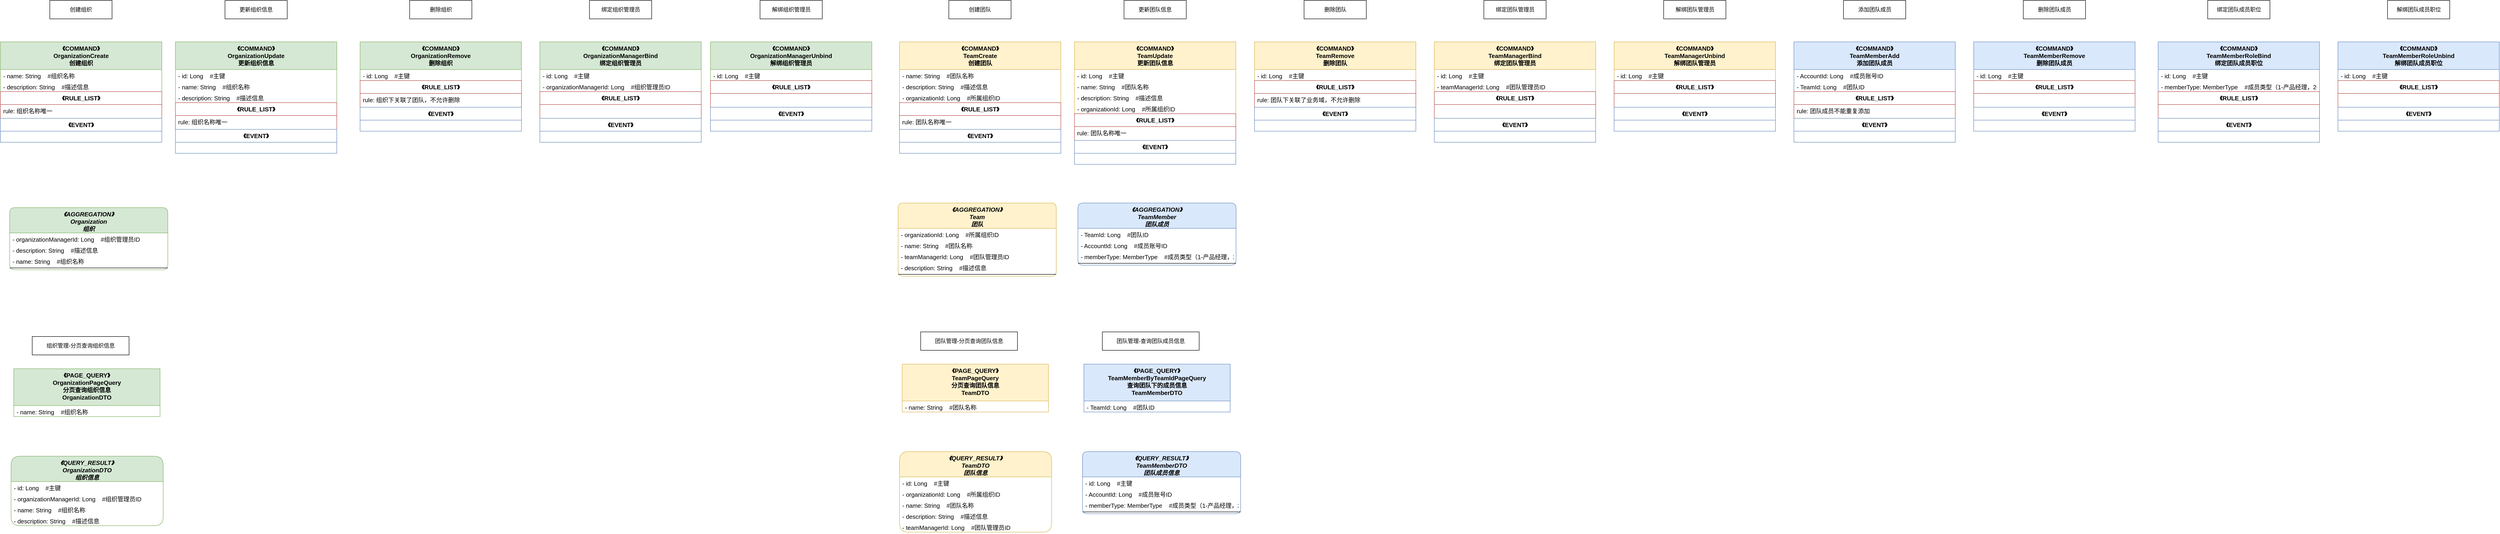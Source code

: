 <mxfile version="20.2.3" type="WAKEDATA">
  <diagram id="ycGnjYmzJwle-k11gkEK" name="第 1 页">
    <mxGraphModel dx="3226" dy="1254" grid="1" gridSize="10" guides="1" tooltips="1" connect="1" arrows="1" fold="1" page="0" pageScale="1" pageWidth="827" pageHeight="1169" background="none" math="0" shadow="0">
      <root>
        <mxCell id="0" />
        <mxCell id="1" parent="0" />
        <object label="%nodeDesc%" placeholders="1" nodeDesc="创建组织" shapeType="NODE" id="i1uGu-4z1YgPQm0lmQIp-1">
          <mxCell style="rounded=0;whiteSpace=wrap;html=1;shadow=0;glass=0;sketch=0;fillStyle=auto;strokeWidth=1;metaEdit=1;resizable=1;rotatable=0;snapToPoint=0;connectable=1;absoluteArcSize=0;noLabel=0;labelPadding=0;allowArrows=1;recursiveResize=1;expand=1;editable=1;movable=1;deletable=1;fixDash=0;collapsible=0;portConstraintRotation=0;points=[[0,0.5,0,0,0],[1,0.5,0,0,0]];backgroundOutline=0;resizeHeight=1;resizeWidth=1;" vertex="1" parent="1">
            <mxGeometry x="-1113" y="-50" width="135" height="40" as="geometry" />
          </mxCell>
        </object>
        <object label="《%shapeType%》&#xa;%className%&#xa;%classDesc%" placeholders="1" shapeType="COMMAND" classPackage="create" classDesc="创建组织" className="OrganizationCreate" cmdType="ADD" id="i1uGu-4z1YgPQm0lmQIp-2">
          <mxCell style="swimlane;fontStyle=1;align=center;verticalAlign=top;childLayout=stackLayout;horizontal=1;startSize=60;horizontalStack=0;resizeParent=1;resizeParentMax=0;resizeLast=0;collapsible=1;marginBottom=0;fixDash=1;container=1;enumerate=0;treeMoving=1;swimlaneBody=1;fillOpacity=100;strokeOpacity=100;overflow=visible;rounded=0;swimlaneLine=1;sketch=0;shadow=0;arcSize=9;strokeWidth=1;fillStyle=auto;swimlaneFillColor=default;metaEdit=1;labelPadding=0;cloneable=1;separatorColor=none;swimlaneHead=1;noLabel=0;direction=east;portConstraint=none;portConstraintRotation=0;rotation=0;connectable=0;snapToPoint=0;perimeter=rectanglePerimeter;dropTarget=1;expand=1;part=1;backgroundOutline=1;movableLabel=1;autosize=1;fixedWidth=1;resizable=1;resizeWidth=0;resizeHeight=0;rotatable=1;treeFolding=0;pointerEvents=1;moveCells=0;comic=0;enumerateValue=123;allowArrows=0;fontFamily=Helvetica;fontSize=13;fillColor=#d5e8d4;strokeColor=#82b366;" vertex="1" parent="1">
            <mxGeometry x="-1220" y="40" width="350" height="218" as="geometry">
              <mxRectangle x="-950" y="80" width="350" height="70" as="alternateBounds" />
            </mxGeometry>
          </mxCell>
        </object>
        <object label="%fieldModify% %fieldName%: %fieldType%    #%fieldDesc%" placeholders="1" shapeType="FIELD" fieldName="name" fieldType="String" fieldModify="-" fieldDesc="组织名称" id="i1uGu-4z1YgPQm0lmQIp-3">
          <mxCell style="text;strokeColor=none;fillColor=none;align=left;verticalAlign=top;spacingLeft=4;spacingRight=4;overflow=hidden;rotatable=0;points=[];portConstraint=none;metaEdit=1;cloneable=1;rotation=0;connectable=1;container=0;dropTarget=1;imageAspect=1;absoluteArcSize=0;portConstraintRotation=0;snapToPoint=0;fixDash=0;pointerEvents=0;enumerate=0;resizeHeight=1;resizeWidth=1;autosize=1;part=1;movable=1;rounded=0;fontFamily=Helvetica;fontSize=13;fontColor=default;comic=1;" vertex="1" parent="i1uGu-4z1YgPQm0lmQIp-2">
            <mxGeometry y="60" width="350" height="24" as="geometry" />
          </mxCell>
        </object>
        <object label="%fieldModify% %fieldName%: %fieldType%    #%fieldDesc%" placeholders="1" shapeType="FIELD" fieldName="description" fieldType="String" fieldModify="-" fieldDesc="描述信息" id="i1uGu-4z1YgPQm0lmQIp-4">
          <mxCell style="text;strokeColor=none;fillColor=none;align=left;verticalAlign=top;spacingLeft=4;spacingRight=4;overflow=hidden;rotatable=0;points=[];portConstraint=none;metaEdit=1;cloneable=1;rotation=0;connectable=1;container=0;dropTarget=1;imageAspect=1;absoluteArcSize=0;portConstraintRotation=0;snapToPoint=0;fixDash=0;pointerEvents=0;enumerate=0;resizeHeight=1;resizeWidth=1;autosize=1;part=1;movable=1;rounded=0;fontFamily=Helvetica;fontSize=13;fontColor=default;comic=1;" vertex="1" parent="i1uGu-4z1YgPQm0lmQIp-2">
            <mxGeometry y="84" width="350" height="24" as="geometry" />
          </mxCell>
        </object>
        <object label="《%shapeType%》" placeholders="1" shapeType="RULE_LIST" id="i1uGu-4z1YgPQm0lmQIp-5">
          <mxCell style="swimlane;fontStyle=1;align=center;verticalAlign=top;childLayout=stackLayout;horizontal=1;startSize=28;horizontalStack=0;resizeParent=1;resizeParentMax=0;resizeLast=0;collapsible=1;marginBottom=0;fixDash=1;container=1;enumerate=0;treeMoving=1;swimlaneBody=1;fillOpacity=100;strokeOpacity=100;overflow=visible;rounded=0;swimlaneLine=1;sketch=0;shadow=0;arcSize=19;strokeWidth=1;fillStyle=auto;swimlaneFillColor=none;metaEdit=1;labelPadding=0;cloneable=1;separatorColor=none;swimlaneHead=1;noLabel=0;direction=east;portConstraint=none;portConstraintRotation=0;rotation=0;connectable=0;snapToPoint=0;perimeter=rectanglePerimeter;dropTarget=1;expand=1;part=1;backgroundOutline=1;movableLabel=1;autosize=1;fixedWidth=0;resizable=1;resizeWidth=0;resizeHeight=0;rotatable=1;treeFolding=0;pointerEvents=1;moveCells=0;comic=0;enumerateValue=123;allowArrows=0;fontFamily=Helvetica;fontSize=13;glass=0;editable=1;movable=1;deletable=1;fillColor=none;strokeColor=#b85450;gradientColor=none;" vertex="1" parent="i1uGu-4z1YgPQm0lmQIp-2">
            <mxGeometry y="108" width="350" height="58" as="geometry">
              <mxRectangle y="256" width="420" height="50" as="alternateBounds" />
            </mxGeometry>
          </mxCell>
        </object>
        <object label="rule: %ruleDesc%" placeholders="1" shapeType="RULE_ITEM" ruleDesc="组织名称唯一" id="i1uGu-4z1YgPQm0lmQIp-6">
          <mxCell style="text;strokeColor=none;fillColor=none;align=left;verticalAlign=top;spacingLeft=4;spacingRight=4;overflow=hidden;rotatable=0;points=[];portConstraint=none;metaEdit=1;cloneable=1;rotation=0;connectable=1;container=0;dropTarget=1;imageAspect=1;absoluteArcSize=0;portConstraintRotation=0;snapToPoint=0;fixDash=0;pointerEvents=0;enumerate=0;resizeHeight=1;resizeWidth=1;autosize=1;part=1;movable=1;rounded=0;fontFamily=Helvetica;fontSize=13;fontColor=default;" vertex="1" parent="i1uGu-4z1YgPQm0lmQIp-5">
            <mxGeometry y="28" width="350" height="30" as="geometry" />
          </mxCell>
        </object>
        <object label="《%shapeType%》" placeholders="1" shapeType="EVENT" id="i1uGu-4z1YgPQm0lmQIp-7">
          <mxCell style="swimlane;fontStyle=1;align=center;verticalAlign=top;childLayout=stackLayout;horizontal=1;startSize=28;horizontalStack=0;resizeParent=1;resizeParentMax=0;resizeLast=0;collapsible=1;marginBottom=0;fixDash=1;container=1;enumerate=0;treeMoving=1;swimlaneBody=1;fillOpacity=100;strokeOpacity=100;overflow=visible;rounded=0;swimlaneLine=1;sketch=0;shadow=0;arcSize=19;strokeWidth=1;fillStyle=auto;swimlaneFillColor=none;metaEdit=1;labelPadding=0;cloneable=1;separatorColor=none;swimlaneHead=1;noLabel=0;direction=east;portConstraint=none;portConstraintRotation=0;rotation=0;connectable=0;snapToPoint=0;perimeter=rectanglePerimeter;dropTarget=1;expand=1;part=1;backgroundOutline=1;movableLabel=1;autosize=1;fixedWidth=0;resizable=1;resizeWidth=0;resizeHeight=0;rotatable=1;treeFolding=0;pointerEvents=1;moveCells=0;comic=0;enumerateValue=123;allowArrows=0;fontFamily=Helvetica;fontSize=13;glass=0;editable=1;movable=1;deletable=1;fillColor=none;strokeColor=#6c8ebf;gradientColor=#7ea6e0;" vertex="1" parent="i1uGu-4z1YgPQm0lmQIp-2">
            <mxGeometry y="166" width="350" height="52" as="geometry">
              <mxRectangle y="204" width="420" height="50" as="alternateBounds" />
            </mxGeometry>
          </mxCell>
        </object>
        <object label="%nodeDesc%" placeholders="1" nodeDesc="更新组织信息" shapeType="NODE" id="i1uGu-4z1YgPQm0lmQIp-8">
          <mxCell style="rounded=0;whiteSpace=wrap;html=1;shadow=0;glass=0;sketch=0;fillStyle=auto;strokeWidth=1;metaEdit=1;resizable=1;rotatable=0;snapToPoint=0;connectable=1;absoluteArcSize=0;noLabel=0;labelPadding=0;allowArrows=1;recursiveResize=1;expand=1;editable=1;movable=1;deletable=1;fixDash=0;collapsible=0;portConstraintRotation=0;points=[[0,0.5,0,0,0],[1,0.5,0,0,0]];backgroundOutline=0;resizeHeight=1;resizeWidth=1;" vertex="1" parent="1">
            <mxGeometry x="-733" y="-50" width="135" height="40" as="geometry" />
          </mxCell>
        </object>
        <object label="《%shapeType%》&#xa;%className%&#xa;%classDesc%" placeholders="1" shapeType="COMMAND" classPackage="update" classDesc="更新组织信息" className="OrganizationUpdate" cmdType="UPDATE" id="i1uGu-4z1YgPQm0lmQIp-9">
          <mxCell style="swimlane;fontStyle=1;align=center;verticalAlign=top;childLayout=stackLayout;horizontal=1;startSize=60;horizontalStack=0;resizeParent=1;resizeParentMax=0;resizeLast=0;collapsible=1;marginBottom=0;fixDash=1;container=1;enumerate=0;treeMoving=1;swimlaneBody=1;fillOpacity=100;strokeOpacity=100;overflow=visible;rounded=0;swimlaneLine=1;sketch=0;shadow=0;arcSize=9;strokeWidth=1;fillStyle=auto;swimlaneFillColor=default;metaEdit=1;labelPadding=0;cloneable=1;separatorColor=none;swimlaneHead=1;noLabel=0;direction=east;portConstraint=none;portConstraintRotation=0;rotation=0;connectable=0;snapToPoint=0;perimeter=rectanglePerimeter;dropTarget=1;expand=1;part=1;backgroundOutline=1;movableLabel=1;autosize=1;fixedWidth=1;resizable=1;resizeWidth=0;resizeHeight=0;rotatable=1;treeFolding=0;pointerEvents=1;moveCells=0;comic=0;enumerateValue=123;allowArrows=0;fontFamily=Helvetica;fontSize=13;fillColor=#d5e8d4;strokeColor=#82b366;" vertex="1" parent="1">
            <mxGeometry x="-840.5" y="40" width="350" height="242" as="geometry">
              <mxRectangle x="-950" y="80" width="350" height="70" as="alternateBounds" />
            </mxGeometry>
          </mxCell>
        </object>
        <object label="%fieldModify% %fieldName%: %fieldType%    #%fieldDesc%" placeholders="1" shapeType="FIELD" fieldName="id" fieldType="Long" fieldModify="-" fieldDesc="主键" id="i1uGu-4z1YgPQm0lmQIp-10">
          <mxCell style="text;strokeColor=none;fillColor=none;align=left;verticalAlign=top;spacingLeft=4;spacingRight=4;overflow=hidden;rotatable=0;points=[];portConstraint=none;metaEdit=1;cloneable=1;rotation=0;connectable=1;container=0;dropTarget=1;imageAspect=1;absoluteArcSize=0;portConstraintRotation=0;snapToPoint=0;fixDash=0;pointerEvents=0;enumerate=0;resizeHeight=1;resizeWidth=1;autosize=1;part=1;movable=1;rounded=0;fontFamily=Helvetica;fontSize=13;fontColor=default;comic=1;" vertex="1" parent="i1uGu-4z1YgPQm0lmQIp-9">
            <mxGeometry y="60" width="350" height="24" as="geometry" />
          </mxCell>
        </object>
        <object label="%fieldModify% %fieldName%: %fieldType%    #%fieldDesc%" placeholders="1" shapeType="FIELD" fieldName="name" fieldType="String" fieldModify="-" fieldDesc="组织名称" id="i1uGu-4z1YgPQm0lmQIp-11">
          <mxCell style="text;strokeColor=none;fillColor=none;align=left;verticalAlign=top;spacingLeft=4;spacingRight=4;overflow=hidden;rotatable=0;points=[];portConstraint=none;metaEdit=1;cloneable=1;rotation=0;connectable=1;container=0;dropTarget=1;imageAspect=1;absoluteArcSize=0;portConstraintRotation=0;snapToPoint=0;fixDash=0;pointerEvents=0;enumerate=0;resizeHeight=1;resizeWidth=1;autosize=1;part=1;movable=1;rounded=0;fontFamily=Helvetica;fontSize=13;fontColor=default;comic=1;" vertex="1" parent="i1uGu-4z1YgPQm0lmQIp-9">
            <mxGeometry y="84" width="350" height="24" as="geometry" />
          </mxCell>
        </object>
        <object label="%fieldModify% %fieldName%: %fieldType%    #%fieldDesc%" placeholders="1" shapeType="FIELD" fieldName="description" fieldType="String" fieldModify="-" fieldDesc="描述信息" id="i1uGu-4z1YgPQm0lmQIp-12">
          <mxCell style="text;strokeColor=none;fillColor=none;align=left;verticalAlign=top;spacingLeft=4;spacingRight=4;overflow=hidden;rotatable=0;points=[];portConstraint=none;metaEdit=1;cloneable=1;rotation=0;connectable=1;container=0;dropTarget=1;imageAspect=1;absoluteArcSize=0;portConstraintRotation=0;snapToPoint=0;fixDash=0;pointerEvents=0;enumerate=0;resizeHeight=1;resizeWidth=1;autosize=1;part=1;movable=1;rounded=0;fontFamily=Helvetica;fontSize=13;fontColor=default;comic=1;" vertex="1" parent="i1uGu-4z1YgPQm0lmQIp-9">
            <mxGeometry y="108" width="350" height="24" as="geometry" />
          </mxCell>
        </object>
        <object label="《%shapeType%》" placeholders="1" shapeType="RULE_LIST" id="i1uGu-4z1YgPQm0lmQIp-13">
          <mxCell style="swimlane;fontStyle=1;align=center;verticalAlign=top;childLayout=stackLayout;horizontal=1;startSize=28;horizontalStack=0;resizeParent=1;resizeParentMax=0;resizeLast=0;collapsible=1;marginBottom=0;fixDash=1;container=1;enumerate=0;treeMoving=1;swimlaneBody=1;fillOpacity=100;strokeOpacity=100;overflow=visible;rounded=0;swimlaneLine=1;sketch=0;shadow=0;arcSize=19;strokeWidth=1;fillStyle=auto;swimlaneFillColor=none;metaEdit=1;labelPadding=0;cloneable=1;separatorColor=none;swimlaneHead=1;noLabel=0;direction=east;portConstraint=none;portConstraintRotation=0;rotation=0;connectable=0;snapToPoint=0;perimeter=rectanglePerimeter;dropTarget=1;expand=1;part=1;backgroundOutline=1;movableLabel=1;autosize=1;fixedWidth=0;resizable=1;resizeWidth=0;resizeHeight=0;rotatable=1;treeFolding=0;pointerEvents=1;moveCells=0;comic=0;enumerateValue=123;allowArrows=0;fontFamily=Helvetica;fontSize=13;glass=0;editable=1;movable=1;deletable=1;fillColor=none;strokeColor=#b85450;gradientColor=none;" vertex="1" parent="i1uGu-4z1YgPQm0lmQIp-9">
            <mxGeometry y="132" width="350" height="58" as="geometry">
              <mxRectangle y="256" width="420" height="50" as="alternateBounds" />
            </mxGeometry>
          </mxCell>
        </object>
        <object label="rule: %ruleDesc%" placeholders="1" shapeType="RULE_ITEM" ruleDesc="组织名称唯一" id="i1uGu-4z1YgPQm0lmQIp-14">
          <mxCell style="text;strokeColor=none;fillColor=none;align=left;verticalAlign=top;spacingLeft=4;spacingRight=4;overflow=hidden;rotatable=0;points=[];portConstraint=none;metaEdit=1;cloneable=1;rotation=0;connectable=1;container=0;dropTarget=1;imageAspect=1;absoluteArcSize=0;portConstraintRotation=0;snapToPoint=0;fixDash=0;pointerEvents=0;enumerate=0;resizeHeight=1;resizeWidth=1;autosize=1;part=1;movable=1;rounded=0;fontFamily=Helvetica;fontSize=13;fontColor=default;" vertex="1" parent="i1uGu-4z1YgPQm0lmQIp-13">
            <mxGeometry y="28" width="350" height="30" as="geometry" />
          </mxCell>
        </object>
        <object label="《%shapeType%》" placeholders="1" shapeType="EVENT" id="i1uGu-4z1YgPQm0lmQIp-15">
          <mxCell style="swimlane;fontStyle=1;align=center;verticalAlign=top;childLayout=stackLayout;horizontal=1;startSize=28;horizontalStack=0;resizeParent=1;resizeParentMax=0;resizeLast=0;collapsible=1;marginBottom=0;fixDash=1;container=1;enumerate=0;treeMoving=1;swimlaneBody=1;fillOpacity=100;strokeOpacity=100;overflow=visible;rounded=0;swimlaneLine=1;sketch=0;shadow=0;arcSize=19;strokeWidth=1;fillStyle=auto;swimlaneFillColor=none;metaEdit=1;labelPadding=0;cloneable=1;separatorColor=none;swimlaneHead=1;noLabel=0;direction=east;portConstraint=none;portConstraintRotation=0;rotation=0;connectable=0;snapToPoint=0;perimeter=rectanglePerimeter;dropTarget=1;expand=1;part=1;backgroundOutline=1;movableLabel=1;autosize=1;fixedWidth=0;resizable=1;resizeWidth=0;resizeHeight=0;rotatable=1;treeFolding=0;pointerEvents=1;moveCells=0;comic=0;enumerateValue=123;allowArrows=0;fontFamily=Helvetica;fontSize=13;glass=0;editable=1;movable=1;deletable=1;fillColor=none;strokeColor=#6c8ebf;gradientColor=#7ea6e0;" vertex="1" parent="i1uGu-4z1YgPQm0lmQIp-9">
            <mxGeometry y="190" width="350" height="52" as="geometry">
              <mxRectangle y="204" width="420" height="50" as="alternateBounds" />
            </mxGeometry>
          </mxCell>
        </object>
        <object label="%nodeDesc%" placeholders="1" nodeDesc="删除组织" shapeType="NODE" id="i1uGu-4z1YgPQm0lmQIp-16">
          <mxCell style="rounded=0;whiteSpace=wrap;html=1;shadow=0;glass=0;sketch=0;fillStyle=auto;strokeWidth=1;metaEdit=1;resizable=1;rotatable=0;snapToPoint=0;connectable=1;absoluteArcSize=0;noLabel=0;labelPadding=0;allowArrows=1;recursiveResize=1;expand=1;editable=1;movable=1;deletable=1;fixDash=0;collapsible=0;portConstraintRotation=0;points=[[0,0.5,0,0,0],[1,0.5,0,0,0]];backgroundOutline=0;resizeHeight=1;resizeWidth=1;" vertex="1" parent="1">
            <mxGeometry x="-332.5" y="-50" width="135" height="40" as="geometry" />
          </mxCell>
        </object>
        <object label="《%shapeType%》&#xa;%className%&#xa;%classDesc%" placeholders="1" shapeType="COMMAND" classPackage="remove" classDesc="删除组织" className="OrganizationRemove" cmdType="DELETE" id="i1uGu-4z1YgPQm0lmQIp-17">
          <mxCell style="swimlane;fontStyle=1;align=center;verticalAlign=top;childLayout=stackLayout;horizontal=1;startSize=60;horizontalStack=0;resizeParent=1;resizeParentMax=0;resizeLast=0;collapsible=1;marginBottom=0;fixDash=1;container=1;enumerate=0;treeMoving=1;swimlaneBody=1;fillOpacity=100;strokeOpacity=100;overflow=visible;rounded=0;swimlaneLine=1;sketch=0;shadow=0;arcSize=9;strokeWidth=1;fillStyle=auto;swimlaneFillColor=default;metaEdit=1;labelPadding=0;cloneable=1;separatorColor=none;swimlaneHead=1;noLabel=0;direction=east;portConstraint=none;portConstraintRotation=0;rotation=0;connectable=0;snapToPoint=0;perimeter=rectanglePerimeter;dropTarget=1;expand=1;part=1;backgroundOutline=1;movableLabel=1;autosize=1;fixedWidth=1;resizable=1;resizeWidth=0;resizeHeight=0;rotatable=1;treeFolding=0;pointerEvents=1;moveCells=0;comic=0;enumerateValue=123;allowArrows=0;fontFamily=Helvetica;fontSize=13;fillColor=#d5e8d4;strokeColor=#82b366;" vertex="1" parent="1">
            <mxGeometry x="-440" y="40" width="350" height="194" as="geometry">
              <mxRectangle x="-950" y="80" width="350" height="70" as="alternateBounds" />
            </mxGeometry>
          </mxCell>
        </object>
        <object label="%fieldModify% %fieldName%: %fieldType%    #%fieldDesc%" placeholders="1" shapeType="FIELD" fieldName="id" fieldType="Long" fieldModify="-" fieldDesc="主键" id="i1uGu-4z1YgPQm0lmQIp-18">
          <mxCell style="text;strokeColor=none;fillColor=none;align=left;verticalAlign=top;spacingLeft=4;spacingRight=4;overflow=hidden;rotatable=0;points=[];portConstraint=none;metaEdit=1;cloneable=1;rotation=0;connectable=1;container=0;dropTarget=1;imageAspect=1;absoluteArcSize=0;portConstraintRotation=0;snapToPoint=0;fixDash=0;pointerEvents=0;enumerate=0;resizeHeight=1;resizeWidth=1;autosize=1;part=1;movable=1;rounded=0;fontFamily=Helvetica;fontSize=13;fontColor=default;comic=1;" vertex="1" parent="i1uGu-4z1YgPQm0lmQIp-17">
            <mxGeometry y="60" width="350" height="24" as="geometry" />
          </mxCell>
        </object>
        <object label="《%shapeType%》" placeholders="1" shapeType="RULE_LIST" id="i1uGu-4z1YgPQm0lmQIp-19">
          <mxCell style="swimlane;fontStyle=1;align=center;verticalAlign=top;childLayout=stackLayout;horizontal=1;startSize=28;horizontalStack=0;resizeParent=1;resizeParentMax=0;resizeLast=0;collapsible=1;marginBottom=0;fixDash=1;container=1;enumerate=0;treeMoving=1;swimlaneBody=1;fillOpacity=100;strokeOpacity=100;overflow=visible;rounded=0;swimlaneLine=1;sketch=0;shadow=0;arcSize=19;strokeWidth=1;fillStyle=auto;swimlaneFillColor=none;metaEdit=1;labelPadding=0;cloneable=1;separatorColor=none;swimlaneHead=1;noLabel=0;direction=east;portConstraint=none;portConstraintRotation=0;rotation=0;connectable=0;snapToPoint=0;perimeter=rectanglePerimeter;dropTarget=1;expand=1;part=1;backgroundOutline=1;movableLabel=1;autosize=1;fixedWidth=0;resizable=1;resizeWidth=0;resizeHeight=0;rotatable=1;treeFolding=0;pointerEvents=1;moveCells=0;comic=0;enumerateValue=123;allowArrows=0;fontFamily=Helvetica;fontSize=13;glass=0;editable=1;movable=1;deletable=1;fillColor=none;strokeColor=#b85450;gradientColor=none;" vertex="1" parent="i1uGu-4z1YgPQm0lmQIp-17">
            <mxGeometry y="84" width="350" height="58" as="geometry">
              <mxRectangle y="256" width="420" height="50" as="alternateBounds" />
            </mxGeometry>
          </mxCell>
        </object>
        <object label="rule: %ruleDesc%" placeholders="1" shapeType="RULE_ITEM" ruleDesc="组织下关联了团队，不允许删除" id="i1uGu-4z1YgPQm0lmQIp-20">
          <mxCell style="text;strokeColor=none;fillColor=none;align=left;verticalAlign=top;spacingLeft=4;spacingRight=4;overflow=hidden;rotatable=0;points=[];portConstraint=none;metaEdit=1;cloneable=1;rotation=0;connectable=1;container=0;dropTarget=1;imageAspect=1;absoluteArcSize=0;portConstraintRotation=0;snapToPoint=0;fixDash=0;pointerEvents=0;enumerate=0;resizeHeight=1;resizeWidth=1;autosize=1;part=1;movable=1;rounded=0;fontFamily=Helvetica;fontSize=13;fontColor=default;" vertex="1" parent="i1uGu-4z1YgPQm0lmQIp-19">
            <mxGeometry y="28" width="350" height="30" as="geometry" />
          </mxCell>
        </object>
        <object label="《%shapeType%》" placeholders="1" shapeType="EVENT" id="i1uGu-4z1YgPQm0lmQIp-21">
          <mxCell style="swimlane;fontStyle=1;align=center;verticalAlign=top;childLayout=stackLayout;horizontal=1;startSize=28;horizontalStack=0;resizeParent=1;resizeParentMax=0;resizeLast=0;collapsible=1;marginBottom=0;fixDash=1;container=1;enumerate=0;treeMoving=1;swimlaneBody=1;fillOpacity=100;strokeOpacity=100;overflow=visible;rounded=0;swimlaneLine=1;sketch=0;shadow=0;arcSize=19;strokeWidth=1;fillStyle=auto;swimlaneFillColor=none;metaEdit=1;labelPadding=0;cloneable=1;separatorColor=none;swimlaneHead=1;noLabel=0;direction=east;portConstraint=none;portConstraintRotation=0;rotation=0;connectable=0;snapToPoint=0;perimeter=rectanglePerimeter;dropTarget=1;expand=1;part=1;backgroundOutline=1;movableLabel=1;autosize=1;fixedWidth=0;resizable=1;resizeWidth=0;resizeHeight=0;rotatable=1;treeFolding=0;pointerEvents=1;moveCells=0;comic=0;enumerateValue=123;allowArrows=0;fontFamily=Helvetica;fontSize=13;glass=0;editable=1;movable=1;deletable=1;fillColor=none;strokeColor=#6c8ebf;gradientColor=#7ea6e0;" vertex="1" parent="i1uGu-4z1YgPQm0lmQIp-17">
            <mxGeometry y="142" width="350" height="52" as="geometry">
              <mxRectangle y="204" width="420" height="50" as="alternateBounds" />
            </mxGeometry>
          </mxCell>
        </object>
        <object label="《%shapeType%》&#xa;%className%&#xa;%classDesc%" placeholders="1" shapeType="AGGREGATION" className="Organization" classDesc="组织" id="i1uGu-4z1YgPQm0lmQIp-22">
          <mxCell style="swimlane;fontStyle=3;align=center;verticalAlign=top;childLayout=stackLayout;horizontal=1;startSize=55;horizontalStack=0;resizeParent=1;resizeParentMax=0;resizeLast=0;collapsible=1;marginBottom=0;fixDash=1;container=1;enumerate=0;treeMoving=1;swimlaneBody=1;fillOpacity=100;strokeOpacity=100;overflow=visible;rounded=1;swimlaneLine=1;sketch=0;shadow=0;arcSize=7;fillColor=#d5e8d4;strokeColor=#82b366;strokeWidth=1;fillStyle=auto;swimlaneFillColor=default;metaEdit=1;labelPadding=0;cloneable=1;separatorColor=none;swimlaneHead=1;noLabel=0;direction=east;portConstraint=none;portConstraintRotation=0;rotation=0;connectable=1;snapToPoint=0;perimeter=rectanglePerimeter;dropTarget=1;expand=1;part=1;backgroundOutline=1;movableLabel=1;autosize=1;fixedWidth=0;resizable=1;resizeWidth=0;resizeHeight=0;rotatable=1;treeFolding=0;pointerEvents=1;moveCells=0;comic=0;enumerateValue=123;allowArrows=0;glass=0;fontFamily=Helvetica;fontSize=13;" vertex="1" parent="1">
            <mxGeometry x="-1200" y="400" width="343" height="135" as="geometry">
              <mxRectangle x="70" y="410" width="250" height="50" as="alternateBounds" />
            </mxGeometry>
          </mxCell>
        </object>
        <object label="%fieldModify% %fieldName%: %fieldType%    #%fieldDesc%" placeholders="1" shapeType="FIELD" fieldName="organizationManagerId" fieldType="Long" fieldModify="-" fieldDesc="组织管理员ID" id="i1uGu-4z1YgPQm0lmQIp-23">
          <mxCell style="text;strokeColor=none;fillColor=none;align=left;verticalAlign=top;spacingLeft=4;spacingRight=4;overflow=hidden;rotatable=0;points=[];portConstraint=none;metaEdit=1;cloneable=1;rotation=0;connectable=1;container=0;dropTarget=1;imageAspect=1;absoluteArcSize=0;portConstraintRotation=0;snapToPoint=0;fixDash=0;pointerEvents=0;enumerate=0;resizeHeight=1;resizeWidth=1;autosize=1;part=1;movable=1;rounded=0;fontFamily=Helvetica;fontSize=13;fontColor=default;comic=1;" vertex="1" parent="i1uGu-4z1YgPQm0lmQIp-22">
            <mxGeometry y="55" width="343" height="24" as="geometry" />
          </mxCell>
        </object>
        <object label="%fieldModify% %fieldName%: %fieldType%    #%fieldDesc%" placeholders="1" shapeType="FIELD" fieldName="description" fieldType="String" fieldModify="-" fieldDesc="描述信息" id="i1uGu-4z1YgPQm0lmQIp-24">
          <mxCell style="text;strokeColor=none;fillColor=none;align=left;verticalAlign=top;spacingLeft=4;spacingRight=4;overflow=hidden;rotatable=0;points=[];portConstraint=none;metaEdit=1;cloneable=1;rotation=0;connectable=1;container=0;dropTarget=1;imageAspect=1;absoluteArcSize=0;portConstraintRotation=0;snapToPoint=0;fixDash=0;pointerEvents=0;enumerate=0;resizeHeight=1;resizeWidth=1;autosize=1;part=1;movable=1;rounded=0;fontFamily=Helvetica;fontSize=13;fontColor=default;comic=1;" vertex="1" parent="i1uGu-4z1YgPQm0lmQIp-22">
            <mxGeometry y="79" width="343" height="24" as="geometry" />
          </mxCell>
        </object>
        <object label="%fieldModify% %fieldName%: %fieldType%    #%fieldDesc%" placeholders="1" shapeType="FIELD" fieldName="name" fieldType="String" fieldModify="-" fieldDesc="组织名称" id="i1uGu-4z1YgPQm0lmQIp-25">
          <mxCell style="text;strokeColor=none;fillColor=none;align=left;verticalAlign=top;spacingLeft=4;spacingRight=4;overflow=hidden;rotatable=0;points=[];portConstraint=none;metaEdit=1;cloneable=1;rotation=0;connectable=1;container=0;dropTarget=1;imageAspect=1;absoluteArcSize=0;portConstraintRotation=0;snapToPoint=0;fixDash=0;pointerEvents=0;enumerate=0;resizeHeight=1;resizeWidth=1;autosize=1;part=1;movable=1;rounded=0;fontFamily=Helvetica;fontSize=13;fontColor=default;comic=1;" vertex="1" parent="i1uGu-4z1YgPQm0lmQIp-22">
            <mxGeometry y="103" width="343" height="24" as="geometry" />
          </mxCell>
        </object>
        <mxCell id="i1uGu-4z1YgPQm0lmQIp-26" value="" style="line;strokeWidth=1;fillColor=none;align=left;verticalAlign=middle;spacingTop=-1;spacingLeft=3;spacingRight=3;rotatable=0;labelPosition=right;points=[];portConstraint=eastwest;cloneable=1;rounded=0;part=1;fontFamily=Helvetica;fontSize=13;fontColor=default;" vertex="1" parent="i1uGu-4z1YgPQm0lmQIp-22">
          <mxGeometry y="127" width="343" height="8" as="geometry" />
        </mxCell>
        <object label="%nodeDesc%" placeholders="1" nodeDesc="组织管理-分页查询组织信息" shapeType="NODE" id="i1uGu-4z1YgPQm0lmQIp-27">
          <mxCell style="rounded=0;whiteSpace=wrap;html=1;shadow=0;glass=0;sketch=0;fillStyle=auto;strokeWidth=1;metaEdit=1;resizable=1;rotatable=0;snapToPoint=0;connectable=1;absoluteArcSize=0;noLabel=0;labelPadding=0;allowArrows=1;recursiveResize=1;expand=1;editable=1;movable=1;deletable=1;fixDash=0;collapsible=0;portConstraintRotation=0;points=[[0,0.5,0,0,0],[1,0.5,0,0,0]];backgroundOutline=0;resizeHeight=1;resizeWidth=1;" vertex="1" parent="1">
            <mxGeometry x="-1151.12" y="680" width="210" height="40" as="geometry" />
          </mxCell>
        </object>
        <object label="《%shapeType%》&#xa;%className%&#xa;%classDesc%&#xa;%queryResultType%" placeholders="1" shapeType="PAGE_QUERY" className="OrganizationPageQuery" classDesc="分页查询组织信息" queryResultType="OrganizationDTO" id="i1uGu-4z1YgPQm0lmQIp-28">
          <mxCell style="swimlane;fontStyle=1;align=center;verticalAlign=top;childLayout=stackLayout;horizontal=1;startSize=80;horizontalStack=0;resizeParent=1;resizeParentMax=0;resizeLast=0;collapsible=1;marginBottom=0;fixDash=1;container=1;enumerate=0;treeMoving=1;swimlaneBody=1;fillOpacity=100;strokeOpacity=100;overflow=visible;rounded=0;swimlaneLine=1;sketch=0;shadow=0;arcSize=3;strokeWidth=1;fillStyle=auto;swimlaneFillColor=none;metaEdit=1;labelPadding=0;cloneable=1;separatorColor=none;swimlaneHead=1;noLabel=0;direction=east;portConstraint=none;portConstraintRotation=0;rotation=0;connectable=1;snapToPoint=0;perimeter=rectanglePerimeter;dropTarget=1;expand=1;part=1;backgroundOutline=1;movableLabel=1;autosize=1;fixedWidth=0;resizable=1;resizeWidth=0;resizeHeight=0;rotatable=1;treeFolding=0;pointerEvents=1;moveCells=0;comic=0;enumerateValue=123;allowArrows=0;fontFamily=Helvetica;fontSize=13;fillColor=#d5e8d4;strokeColor=#82b366;" vertex="1" parent="1">
            <mxGeometry x="-1191.13" y="750" width="317.25" height="104" as="geometry">
              <mxRectangle y="28" width="250" height="50" as="alternateBounds" />
            </mxGeometry>
          </mxCell>
        </object>
        <object label="%fieldModify% %fieldName%: %fieldType%    #%fieldDesc%" placeholders="1" shapeType="FIELD" fieldName="name" fieldType="String" fieldModify="-" fieldDesc="组织名称" id="i1uGu-4z1YgPQm0lmQIp-29">
          <mxCell style="text;strokeColor=none;fillColor=none;align=left;verticalAlign=top;spacingLeft=4;spacingRight=4;overflow=hidden;rotatable=0;points=[];portConstraint=none;metaEdit=1;cloneable=1;rotation=0;connectable=1;container=0;dropTarget=1;imageAspect=1;absoluteArcSize=0;portConstraintRotation=0;snapToPoint=0;fixDash=0;pointerEvents=0;enumerate=0;resizeHeight=1;resizeWidth=1;autosize=1;part=1;movable=1;rounded=0;fontFamily=Helvetica;fontSize=13;fontColor=default;comic=1;" vertex="1" parent="i1uGu-4z1YgPQm0lmQIp-28">
            <mxGeometry y="80" width="317.25" height="24" as="geometry" />
          </mxCell>
        </object>
        <object label="《%shapeType%》&#xa;%className%&#xa;%classDesc%" placeholders="1" shapeType="QUERY_RESULT" className="OrganizationDTO" classDesc="组织信息" id="i1uGu-4z1YgPQm0lmQIp-30">
          <mxCell style="swimlane;fontStyle=3;align=center;verticalAlign=top;childLayout=stackLayout;horizontal=1;startSize=55;horizontalStack=0;resizeParent=1;resizeParentMax=0;resizeLast=0;collapsible=1;marginBottom=0;fixDash=1;container=1;enumerate=0;treeMoving=1;swimlaneBody=1;fillOpacity=100;strokeOpacity=100;overflow=visible;rounded=1;swimlaneLine=1;sketch=0;shadow=0;arcSize=12;strokeWidth=1;fillStyle=auto;swimlaneFillColor=none;metaEdit=1;labelPadding=0;cloneable=1;separatorColor=none;swimlaneHead=1;noLabel=0;direction=east;portConstraint=none;portConstraintRotation=0;rotation=0;connectable=1;snapToPoint=0;perimeter=rectanglePerimeter;dropTarget=1;expand=1;part=1;backgroundOutline=1;movableLabel=1;autosize=1;fixedWidth=0;resizable=1;resizeWidth=0;resizeHeight=0;rotatable=1;treeFolding=0;pointerEvents=1;moveCells=0;comic=0;enumerateValue=123;allowArrows=0;glass=0;fontFamily=Helvetica;fontSize=13;fillColor=#d5e8d4;strokeColor=#82b366;" vertex="1" parent="1">
            <mxGeometry x="-1197" y="940" width="330" height="151" as="geometry">
              <mxRectangle x="70" y="410" width="250" height="50" as="alternateBounds" />
            </mxGeometry>
          </mxCell>
        </object>
        <object label="%fieldModify% %fieldName%: %fieldType%    #%fieldDesc%" placeholders="1" shapeType="FIELD" fieldName="id" fieldType="Long" fieldModify="-" fieldDesc="主键" id="i1uGu-4z1YgPQm0lmQIp-31">
          <mxCell style="text;strokeColor=none;fillColor=none;align=left;verticalAlign=top;spacingLeft=4;spacingRight=4;overflow=hidden;rotatable=0;points=[];portConstraint=none;metaEdit=1;cloneable=1;rotation=0;connectable=1;container=0;dropTarget=1;imageAspect=1;absoluteArcSize=0;portConstraintRotation=0;snapToPoint=0;fixDash=0;pointerEvents=0;enumerate=0;resizeHeight=1;resizeWidth=1;autosize=1;part=1;movable=1;rounded=0;fontFamily=Helvetica;fontSize=13;fontColor=default;comic=1;" vertex="1" parent="i1uGu-4z1YgPQm0lmQIp-30">
            <mxGeometry y="55" width="330" height="24" as="geometry" />
          </mxCell>
        </object>
        <object label="%fieldModify% %fieldName%: %fieldType%    #%fieldDesc%" placeholders="1" shapeType="FIELD" fieldName="organizationManagerId" fieldType="Long" fieldModify="-" fieldDesc="组织管理员ID" id="i1uGu-4z1YgPQm0lmQIp-32">
          <mxCell style="text;strokeColor=none;fillColor=none;align=left;verticalAlign=top;spacingLeft=4;spacingRight=4;overflow=hidden;rotatable=0;points=[];portConstraint=none;metaEdit=1;cloneable=1;rotation=0;connectable=1;container=0;dropTarget=1;imageAspect=1;absoluteArcSize=0;portConstraintRotation=0;snapToPoint=0;fixDash=0;pointerEvents=0;enumerate=0;resizeHeight=1;resizeWidth=1;autosize=1;part=1;movable=1;rounded=0;fontFamily=Helvetica;fontSize=13;fontColor=default;comic=1;" vertex="1" parent="i1uGu-4z1YgPQm0lmQIp-30">
            <mxGeometry y="79" width="330" height="24" as="geometry" />
          </mxCell>
        </object>
        <object label="%fieldModify% %fieldName%: %fieldType%    #%fieldDesc%" placeholders="1" shapeType="FIELD" fieldName="name" fieldType="String" fieldModify="-" fieldDesc="组织名称" id="i1uGu-4z1YgPQm0lmQIp-33">
          <mxCell style="text;strokeColor=none;fillColor=none;align=left;verticalAlign=top;spacingLeft=4;spacingRight=4;overflow=hidden;rotatable=0;points=[];portConstraint=none;metaEdit=1;cloneable=1;rotation=0;connectable=1;container=0;dropTarget=1;imageAspect=1;absoluteArcSize=0;portConstraintRotation=0;snapToPoint=0;fixDash=0;pointerEvents=0;enumerate=0;resizeHeight=1;resizeWidth=1;autosize=1;part=1;movable=1;rounded=0;fontFamily=Helvetica;fontSize=13;fontColor=default;comic=1;" vertex="1" parent="i1uGu-4z1YgPQm0lmQIp-30">
            <mxGeometry y="103" width="330" height="24" as="geometry" />
          </mxCell>
        </object>
        <object label="%fieldModify% %fieldName%: %fieldType%    #%fieldDesc%" placeholders="1" shapeType="FIELD" fieldName="description" fieldType="String" fieldModify="-" fieldDesc="描述信息" id="i1uGu-4z1YgPQm0lmQIp-34">
          <mxCell style="text;strokeColor=none;fillColor=none;align=left;verticalAlign=top;spacingLeft=4;spacingRight=4;overflow=hidden;rotatable=0;points=[];portConstraint=none;metaEdit=1;cloneable=1;rotation=0;connectable=1;container=0;dropTarget=1;imageAspect=1;absoluteArcSize=0;portConstraintRotation=0;snapToPoint=0;fixDash=0;pointerEvents=0;enumerate=0;resizeHeight=1;resizeWidth=1;autosize=1;part=1;movable=1;rounded=0;fontFamily=Helvetica;fontSize=13;fontColor=default;comic=1;" vertex="1" parent="i1uGu-4z1YgPQm0lmQIp-30">
            <mxGeometry y="127" width="330" height="24" as="geometry" />
          </mxCell>
        </object>
        <object label="%nodeDesc%" placeholders="1" nodeDesc="创建团队" shapeType="NODE" id="i1uGu-4z1YgPQm0lmQIp-35">
          <mxCell style="rounded=0;whiteSpace=wrap;html=1;shadow=0;glass=0;sketch=0;fillStyle=auto;strokeWidth=1;metaEdit=1;resizable=1;rotatable=0;snapToPoint=0;connectable=1;absoluteArcSize=0;noLabel=0;labelPadding=0;allowArrows=1;recursiveResize=1;expand=1;editable=1;movable=1;deletable=1;fixDash=0;collapsible=0;portConstraintRotation=0;points=[[0,0.5,0,0,0],[1,0.5,0,0,0]];backgroundOutline=0;resizeHeight=1;resizeWidth=1;" vertex="1" parent="1">
            <mxGeometry x="837" y="-50" width="135" height="40" as="geometry" />
          </mxCell>
        </object>
        <object label="《%shapeType%》&#xa;%className%&#xa;%classDesc%" placeholders="1" shapeType="COMMAND" classPackage="create" classDesc="创建团队" className="TeamCreate" cmdType="ADD" id="i1uGu-4z1YgPQm0lmQIp-36">
          <mxCell style="swimlane;fontStyle=1;align=center;verticalAlign=top;childLayout=stackLayout;horizontal=1;startSize=60;horizontalStack=0;resizeParent=1;resizeParentMax=0;resizeLast=0;collapsible=1;marginBottom=0;fixDash=1;container=1;enumerate=0;treeMoving=1;swimlaneBody=1;fillOpacity=100;strokeOpacity=100;overflow=visible;rounded=0;swimlaneLine=1;sketch=0;shadow=0;arcSize=9;strokeWidth=1;fillStyle=auto;swimlaneFillColor=default;metaEdit=1;labelPadding=0;cloneable=1;separatorColor=none;swimlaneHead=1;noLabel=0;direction=east;portConstraint=none;portConstraintRotation=0;rotation=0;connectable=0;snapToPoint=0;perimeter=rectanglePerimeter;dropTarget=1;expand=1;part=1;backgroundOutline=1;movableLabel=1;autosize=1;fixedWidth=1;resizable=1;resizeWidth=0;resizeHeight=0;rotatable=1;treeFolding=0;pointerEvents=1;moveCells=0;comic=0;enumerateValue=123;allowArrows=0;fontFamily=Helvetica;fontSize=13;fillColor=#fff2cc;strokeColor=#d6b656;" vertex="1" parent="1">
            <mxGeometry x="730" y="40" width="350" height="242" as="geometry">
              <mxRectangle x="-950" y="80" width="350" height="70" as="alternateBounds" />
            </mxGeometry>
          </mxCell>
        </object>
        <object label="%fieldModify% %fieldName%: %fieldType%    #%fieldDesc%" placeholders="1" shapeType="FIELD" fieldName="name" fieldType="String" fieldModify="-" fieldDesc="团队名称" id="i1uGu-4z1YgPQm0lmQIp-37">
          <mxCell style="text;strokeColor=none;fillColor=none;align=left;verticalAlign=top;spacingLeft=4;spacingRight=4;overflow=hidden;rotatable=0;points=[];portConstraint=none;metaEdit=1;cloneable=1;rotation=0;connectable=1;container=0;dropTarget=1;imageAspect=1;absoluteArcSize=0;portConstraintRotation=0;snapToPoint=0;fixDash=0;pointerEvents=0;enumerate=0;resizeHeight=1;resizeWidth=1;autosize=1;part=1;movable=1;rounded=0;fontFamily=Helvetica;fontSize=13;fontColor=default;comic=1;" vertex="1" parent="i1uGu-4z1YgPQm0lmQIp-36">
            <mxGeometry y="60" width="350" height="24" as="geometry" />
          </mxCell>
        </object>
        <object label="%fieldModify% %fieldName%: %fieldType%    #%fieldDesc%" placeholders="1" shapeType="FIELD" fieldName="description" fieldType="String" fieldModify="-" fieldDesc="描述信息" id="i1uGu-4z1YgPQm0lmQIp-38">
          <mxCell style="text;strokeColor=none;fillColor=none;align=left;verticalAlign=top;spacingLeft=4;spacingRight=4;overflow=hidden;rotatable=0;points=[];portConstraint=none;metaEdit=1;cloneable=1;rotation=0;connectable=1;container=0;dropTarget=1;imageAspect=1;absoluteArcSize=0;portConstraintRotation=0;snapToPoint=0;fixDash=0;pointerEvents=0;enumerate=0;resizeHeight=1;resizeWidth=1;autosize=1;part=1;movable=1;rounded=0;fontFamily=Helvetica;fontSize=13;fontColor=default;comic=1;" vertex="1" parent="i1uGu-4z1YgPQm0lmQIp-36">
            <mxGeometry y="84" width="350" height="24" as="geometry" />
          </mxCell>
        </object>
        <object label="%fieldModify% %fieldName%: %fieldType%    #%fieldDesc%" placeholders="1" shapeType="FIELD" fieldName="organizationId" fieldType="Long" fieldModify="-" fieldDesc="所属组织ID" id="i1uGu-4z1YgPQm0lmQIp-39">
          <mxCell style="text;strokeColor=none;fillColor=none;align=left;verticalAlign=top;spacingLeft=4;spacingRight=4;overflow=hidden;rotatable=0;points=[];portConstraint=none;metaEdit=1;cloneable=1;rotation=0;connectable=1;container=0;dropTarget=1;imageAspect=1;absoluteArcSize=0;portConstraintRotation=0;snapToPoint=0;fixDash=0;pointerEvents=0;enumerate=0;resizeHeight=1;resizeWidth=1;autosize=1;part=1;movable=1;rounded=0;fontFamily=Helvetica;fontSize=13;fontColor=default;comic=1;" vertex="1" parent="i1uGu-4z1YgPQm0lmQIp-36">
            <mxGeometry y="108" width="350" height="24" as="geometry" />
          </mxCell>
        </object>
        <object label="《%shapeType%》" placeholders="1" shapeType="RULE_LIST" id="i1uGu-4z1YgPQm0lmQIp-40">
          <mxCell style="swimlane;fontStyle=1;align=center;verticalAlign=top;childLayout=stackLayout;horizontal=1;startSize=28;horizontalStack=0;resizeParent=1;resizeParentMax=0;resizeLast=0;collapsible=1;marginBottom=0;fixDash=1;container=1;enumerate=0;treeMoving=1;swimlaneBody=1;fillOpacity=100;strokeOpacity=100;overflow=visible;rounded=0;swimlaneLine=1;sketch=0;shadow=0;arcSize=19;strokeWidth=1;fillStyle=auto;swimlaneFillColor=none;metaEdit=1;labelPadding=0;cloneable=1;separatorColor=none;swimlaneHead=1;noLabel=0;direction=east;portConstraint=none;portConstraintRotation=0;rotation=0;connectable=0;snapToPoint=0;perimeter=rectanglePerimeter;dropTarget=1;expand=1;part=1;backgroundOutline=1;movableLabel=1;autosize=1;fixedWidth=0;resizable=1;resizeWidth=0;resizeHeight=0;rotatable=1;treeFolding=0;pointerEvents=1;moveCells=0;comic=0;enumerateValue=123;allowArrows=0;fontFamily=Helvetica;fontSize=13;glass=0;editable=1;movable=1;deletable=1;fillColor=none;strokeColor=#b85450;gradientColor=none;" vertex="1" parent="i1uGu-4z1YgPQm0lmQIp-36">
            <mxGeometry y="132" width="350" height="58" as="geometry">
              <mxRectangle y="256" width="420" height="50" as="alternateBounds" />
            </mxGeometry>
          </mxCell>
        </object>
        <object label="rule: %ruleDesc%" placeholders="1" shapeType="RULE_ITEM" ruleDesc="团队名称唯一" id="i1uGu-4z1YgPQm0lmQIp-41">
          <mxCell style="text;strokeColor=none;fillColor=none;align=left;verticalAlign=top;spacingLeft=4;spacingRight=4;overflow=hidden;rotatable=0;points=[];portConstraint=none;metaEdit=1;cloneable=1;rotation=0;connectable=1;container=0;dropTarget=1;imageAspect=1;absoluteArcSize=0;portConstraintRotation=0;snapToPoint=0;fixDash=0;pointerEvents=0;enumerate=0;resizeHeight=1;resizeWidth=1;autosize=1;part=1;movable=1;rounded=0;fontFamily=Helvetica;fontSize=13;fontColor=default;" vertex="1" parent="i1uGu-4z1YgPQm0lmQIp-40">
            <mxGeometry y="28" width="350" height="30" as="geometry" />
          </mxCell>
        </object>
        <object label="《%shapeType%》" placeholders="1" shapeType="EVENT" id="i1uGu-4z1YgPQm0lmQIp-42">
          <mxCell style="swimlane;fontStyle=1;align=center;verticalAlign=top;childLayout=stackLayout;horizontal=1;startSize=28;horizontalStack=0;resizeParent=1;resizeParentMax=0;resizeLast=0;collapsible=1;marginBottom=0;fixDash=1;container=1;enumerate=0;treeMoving=1;swimlaneBody=1;fillOpacity=100;strokeOpacity=100;overflow=visible;rounded=0;swimlaneLine=1;sketch=0;shadow=0;arcSize=19;strokeWidth=1;fillStyle=auto;swimlaneFillColor=none;metaEdit=1;labelPadding=0;cloneable=1;separatorColor=none;swimlaneHead=1;noLabel=0;direction=east;portConstraint=none;portConstraintRotation=0;rotation=0;connectable=0;snapToPoint=0;perimeter=rectanglePerimeter;dropTarget=1;expand=1;part=1;backgroundOutline=1;movableLabel=1;autosize=1;fixedWidth=0;resizable=1;resizeWidth=0;resizeHeight=0;rotatable=1;treeFolding=0;pointerEvents=1;moveCells=0;comic=0;enumerateValue=123;allowArrows=0;fontFamily=Helvetica;fontSize=13;glass=0;editable=1;movable=1;deletable=1;fillColor=none;strokeColor=#6c8ebf;gradientColor=#7ea6e0;" vertex="1" parent="i1uGu-4z1YgPQm0lmQIp-36">
            <mxGeometry y="190" width="350" height="52" as="geometry">
              <mxRectangle y="204" width="420" height="50" as="alternateBounds" />
            </mxGeometry>
          </mxCell>
        </object>
        <object label="%nodeDesc%" placeholders="1" nodeDesc="更新团队信息" shapeType="NODE" id="i1uGu-4z1YgPQm0lmQIp-43">
          <mxCell style="rounded=0;whiteSpace=wrap;html=1;shadow=0;glass=0;sketch=0;fillStyle=auto;strokeWidth=1;metaEdit=1;resizable=1;rotatable=0;snapToPoint=0;connectable=1;absoluteArcSize=0;noLabel=0;labelPadding=0;allowArrows=1;recursiveResize=1;expand=1;editable=1;movable=1;deletable=1;fixDash=0;collapsible=0;portConstraintRotation=0;points=[[0,0.5,0,0,0],[1,0.5,0,0,0]];backgroundOutline=0;resizeHeight=1;resizeWidth=1;" vertex="1" parent="1">
            <mxGeometry x="1217" y="-50" width="135" height="40" as="geometry" />
          </mxCell>
        </object>
        <object label="《%shapeType%》&#xa;%className%&#xa;%classDesc%" placeholders="1" shapeType="COMMAND" classPackage="update" classDesc="更新团队信息" className="TeamUpdate" cmdType="UPDATE" id="i1uGu-4z1YgPQm0lmQIp-44">
          <mxCell style="swimlane;fontStyle=1;align=center;verticalAlign=top;childLayout=stackLayout;horizontal=1;startSize=60;horizontalStack=0;resizeParent=1;resizeParentMax=0;resizeLast=0;collapsible=1;marginBottom=0;fixDash=1;container=1;enumerate=0;treeMoving=1;swimlaneBody=1;fillOpacity=100;strokeOpacity=100;overflow=visible;rounded=0;swimlaneLine=1;sketch=0;shadow=0;arcSize=9;strokeWidth=1;fillStyle=auto;swimlaneFillColor=default;metaEdit=1;labelPadding=0;cloneable=1;separatorColor=none;swimlaneHead=1;noLabel=0;direction=east;portConstraint=none;portConstraintRotation=0;rotation=0;connectable=0;snapToPoint=0;perimeter=rectanglePerimeter;dropTarget=1;expand=1;part=1;backgroundOutline=1;movableLabel=1;autosize=1;fixedWidth=1;resizable=1;resizeWidth=0;resizeHeight=0;rotatable=1;treeFolding=0;pointerEvents=1;moveCells=0;comic=0;enumerateValue=123;allowArrows=0;fontFamily=Helvetica;fontSize=13;fillColor=#fff2cc;strokeColor=#d6b656;" vertex="1" parent="1">
            <mxGeometry x="1109.5" y="40" width="350" height="266" as="geometry">
              <mxRectangle x="-950" y="80" width="350" height="70" as="alternateBounds" />
            </mxGeometry>
          </mxCell>
        </object>
        <object label="%fieldModify% %fieldName%: %fieldType%    #%fieldDesc%" placeholders="1" shapeType="FIELD" fieldName="id" fieldType="Long" fieldModify="-" fieldDesc="主键" id="i1uGu-4z1YgPQm0lmQIp-45">
          <mxCell style="text;strokeColor=none;fillColor=none;align=left;verticalAlign=top;spacingLeft=4;spacingRight=4;overflow=hidden;rotatable=0;points=[];portConstraint=none;metaEdit=1;cloneable=1;rotation=0;connectable=1;container=0;dropTarget=1;imageAspect=1;absoluteArcSize=0;portConstraintRotation=0;snapToPoint=0;fixDash=0;pointerEvents=0;enumerate=0;resizeHeight=1;resizeWidth=1;autosize=1;part=1;movable=1;rounded=0;fontFamily=Helvetica;fontSize=13;fontColor=default;comic=1;" vertex="1" parent="i1uGu-4z1YgPQm0lmQIp-44">
            <mxGeometry y="60" width="350" height="24" as="geometry" />
          </mxCell>
        </object>
        <object label="%fieldModify% %fieldName%: %fieldType%    #%fieldDesc%" placeholders="1" shapeType="FIELD" fieldName="name" fieldType="String" fieldModify="-" fieldDesc="团队名称" id="i1uGu-4z1YgPQm0lmQIp-46">
          <mxCell style="text;strokeColor=none;fillColor=none;align=left;verticalAlign=top;spacingLeft=4;spacingRight=4;overflow=hidden;rotatable=0;points=[];portConstraint=none;metaEdit=1;cloneable=1;rotation=0;connectable=1;container=0;dropTarget=1;imageAspect=1;absoluteArcSize=0;portConstraintRotation=0;snapToPoint=0;fixDash=0;pointerEvents=0;enumerate=0;resizeHeight=1;resizeWidth=1;autosize=1;part=1;movable=1;rounded=0;fontFamily=Helvetica;fontSize=13;fontColor=default;comic=1;" vertex="1" parent="i1uGu-4z1YgPQm0lmQIp-44">
            <mxGeometry y="84" width="350" height="24" as="geometry" />
          </mxCell>
        </object>
        <object label="%fieldModify% %fieldName%: %fieldType%    #%fieldDesc%" placeholders="1" shapeType="FIELD" fieldName="description" fieldType="String" fieldModify="-" fieldDesc="描述信息" id="i1uGu-4z1YgPQm0lmQIp-47">
          <mxCell style="text;strokeColor=none;fillColor=none;align=left;verticalAlign=top;spacingLeft=4;spacingRight=4;overflow=hidden;rotatable=0;points=[];portConstraint=none;metaEdit=1;cloneable=1;rotation=0;connectable=1;container=0;dropTarget=1;imageAspect=1;absoluteArcSize=0;portConstraintRotation=0;snapToPoint=0;fixDash=0;pointerEvents=0;enumerate=0;resizeHeight=1;resizeWidth=1;autosize=1;part=1;movable=1;rounded=0;fontFamily=Helvetica;fontSize=13;fontColor=default;comic=1;" vertex="1" parent="i1uGu-4z1YgPQm0lmQIp-44">
            <mxGeometry y="108" width="350" height="24" as="geometry" />
          </mxCell>
        </object>
        <object label="%fieldModify% %fieldName%: %fieldType%    #%fieldDesc%" placeholders="1" shapeType="FIELD" fieldName="organizationId" fieldType="Long" fieldModify="-" fieldDesc="所属组织ID" id="i1uGu-4z1YgPQm0lmQIp-48">
          <mxCell style="text;strokeColor=none;fillColor=none;align=left;verticalAlign=top;spacingLeft=4;spacingRight=4;overflow=hidden;rotatable=0;points=[];portConstraint=none;metaEdit=1;cloneable=1;rotation=0;connectable=1;container=0;dropTarget=1;imageAspect=1;absoluteArcSize=0;portConstraintRotation=0;snapToPoint=0;fixDash=0;pointerEvents=0;enumerate=0;resizeHeight=1;resizeWidth=1;autosize=1;part=1;movable=1;rounded=0;fontFamily=Helvetica;fontSize=13;fontColor=default;comic=1;" vertex="1" parent="i1uGu-4z1YgPQm0lmQIp-44">
            <mxGeometry y="132" width="350" height="24" as="geometry" />
          </mxCell>
        </object>
        <object label="《%shapeType%》" placeholders="1" shapeType="RULE_LIST" id="i1uGu-4z1YgPQm0lmQIp-49">
          <mxCell style="swimlane;fontStyle=1;align=center;verticalAlign=top;childLayout=stackLayout;horizontal=1;startSize=28;horizontalStack=0;resizeParent=1;resizeParentMax=0;resizeLast=0;collapsible=1;marginBottom=0;fixDash=1;container=1;enumerate=0;treeMoving=1;swimlaneBody=1;fillOpacity=100;strokeOpacity=100;overflow=visible;rounded=0;swimlaneLine=1;sketch=0;shadow=0;arcSize=19;strokeWidth=1;fillStyle=auto;swimlaneFillColor=none;metaEdit=1;labelPadding=0;cloneable=1;separatorColor=none;swimlaneHead=1;noLabel=0;direction=east;portConstraint=none;portConstraintRotation=0;rotation=0;connectable=0;snapToPoint=0;perimeter=rectanglePerimeter;dropTarget=1;expand=1;part=1;backgroundOutline=1;movableLabel=1;autosize=1;fixedWidth=0;resizable=1;resizeWidth=0;resizeHeight=0;rotatable=1;treeFolding=0;pointerEvents=1;moveCells=0;comic=0;enumerateValue=123;allowArrows=0;fontFamily=Helvetica;fontSize=13;glass=0;editable=1;movable=1;deletable=1;fillColor=none;strokeColor=#b85450;gradientColor=none;" vertex="1" parent="i1uGu-4z1YgPQm0lmQIp-44">
            <mxGeometry y="156" width="350" height="58" as="geometry">
              <mxRectangle y="256" width="420" height="50" as="alternateBounds" />
            </mxGeometry>
          </mxCell>
        </object>
        <object label="rule: %ruleDesc%" placeholders="1" shapeType="RULE_ITEM" ruleDesc="团队名称唯一" id="i1uGu-4z1YgPQm0lmQIp-50">
          <mxCell style="text;strokeColor=none;fillColor=none;align=left;verticalAlign=top;spacingLeft=4;spacingRight=4;overflow=hidden;rotatable=0;points=[];portConstraint=none;metaEdit=1;cloneable=1;rotation=0;connectable=1;container=0;dropTarget=1;imageAspect=1;absoluteArcSize=0;portConstraintRotation=0;snapToPoint=0;fixDash=0;pointerEvents=0;enumerate=0;resizeHeight=1;resizeWidth=1;autosize=1;part=1;movable=1;rounded=0;fontFamily=Helvetica;fontSize=13;fontColor=default;" vertex="1" parent="i1uGu-4z1YgPQm0lmQIp-49">
            <mxGeometry y="28" width="350" height="30" as="geometry" />
          </mxCell>
        </object>
        <object label="《%shapeType%》" placeholders="1" shapeType="EVENT" id="i1uGu-4z1YgPQm0lmQIp-51">
          <mxCell style="swimlane;fontStyle=1;align=center;verticalAlign=top;childLayout=stackLayout;horizontal=1;startSize=28;horizontalStack=0;resizeParent=1;resizeParentMax=0;resizeLast=0;collapsible=1;marginBottom=0;fixDash=1;container=1;enumerate=0;treeMoving=1;swimlaneBody=1;fillOpacity=100;strokeOpacity=100;overflow=visible;rounded=0;swimlaneLine=1;sketch=0;shadow=0;arcSize=19;strokeWidth=1;fillStyle=auto;swimlaneFillColor=none;metaEdit=1;labelPadding=0;cloneable=1;separatorColor=none;swimlaneHead=1;noLabel=0;direction=east;portConstraint=none;portConstraintRotation=0;rotation=0;connectable=0;snapToPoint=0;perimeter=rectanglePerimeter;dropTarget=1;expand=1;part=1;backgroundOutline=1;movableLabel=1;autosize=1;fixedWidth=0;resizable=1;resizeWidth=0;resizeHeight=0;rotatable=1;treeFolding=0;pointerEvents=1;moveCells=0;comic=0;enumerateValue=123;allowArrows=0;fontFamily=Helvetica;fontSize=13;glass=0;editable=1;movable=1;deletable=1;fillColor=none;strokeColor=#6c8ebf;gradientColor=#7ea6e0;" vertex="1" parent="i1uGu-4z1YgPQm0lmQIp-44">
            <mxGeometry y="214" width="350" height="52" as="geometry">
              <mxRectangle y="204" width="420" height="50" as="alternateBounds" />
            </mxGeometry>
          </mxCell>
        </object>
        <object label="%nodeDesc%" placeholders="1" nodeDesc="添加团队成员" shapeType="NODE" id="i1uGu-4z1YgPQm0lmQIp-52">
          <mxCell style="rounded=0;whiteSpace=wrap;html=1;shadow=0;glass=0;sketch=0;fillStyle=auto;strokeWidth=1;metaEdit=1;resizable=1;rotatable=0;snapToPoint=0;connectable=1;absoluteArcSize=0;noLabel=0;labelPadding=0;allowArrows=1;recursiveResize=1;expand=1;editable=1;movable=1;deletable=1;fixDash=0;collapsible=0;portConstraintRotation=0;points=[[0,0.5,0,0,0],[1,0.5,0,0,0]];backgroundOutline=0;resizeHeight=1;resizeWidth=1;" vertex="1" parent="1">
            <mxGeometry x="2777.5" y="-50" width="135" height="40" as="geometry" />
          </mxCell>
        </object>
        <object label="《%shapeType%》&#xa;%className%&#xa;%classDesc%" placeholders="1" shapeType="COMMAND" classPackage="member.add" classDesc="添加团队成员" className="TeamMemberAdd" cmdType="ADD" id="i1uGu-4z1YgPQm0lmQIp-53">
          <mxCell style="swimlane;fontStyle=1;align=center;verticalAlign=top;childLayout=stackLayout;horizontal=1;startSize=60;horizontalStack=0;resizeParent=1;resizeParentMax=0;resizeLast=0;collapsible=1;marginBottom=0;fixDash=1;container=1;enumerate=0;treeMoving=1;swimlaneBody=1;fillOpacity=100;strokeOpacity=100;overflow=visible;rounded=0;swimlaneLine=1;sketch=0;shadow=0;arcSize=9;strokeWidth=1;fillStyle=auto;swimlaneFillColor=default;metaEdit=1;labelPadding=0;cloneable=1;separatorColor=none;swimlaneHead=1;noLabel=0;direction=east;portConstraint=none;portConstraintRotation=0;rotation=0;connectable=0;snapToPoint=0;perimeter=rectanglePerimeter;dropTarget=1;expand=1;part=1;backgroundOutline=1;movableLabel=1;autosize=1;fixedWidth=1;resizable=1;resizeWidth=0;resizeHeight=0;rotatable=1;treeFolding=0;pointerEvents=1;moveCells=0;comic=0;enumerateValue=123;allowArrows=0;fontFamily=Helvetica;fontSize=13;fillColor=#dae8fc;strokeColor=#6c8ebf;" vertex="1" parent="1">
            <mxGeometry x="2670" y="40" width="350" height="218" as="geometry">
              <mxRectangle x="-950" y="80" width="350" height="70" as="alternateBounds" />
            </mxGeometry>
          </mxCell>
        </object>
        <object label="%fieldModify% %fieldName%: %fieldType%    #%fieldDesc%" placeholders="1" shapeType="FIELD" fieldName="AccountId" fieldType="Long" fieldModify="-" fieldDesc="成员账号ID" id="i1uGu-4z1YgPQm0lmQIp-54">
          <mxCell style="text;strokeColor=none;fillColor=none;align=left;verticalAlign=top;spacingLeft=4;spacingRight=4;overflow=hidden;rotatable=0;points=[];portConstraint=none;metaEdit=1;cloneable=1;rotation=0;connectable=1;container=0;dropTarget=1;imageAspect=1;absoluteArcSize=0;portConstraintRotation=0;snapToPoint=0;fixDash=0;pointerEvents=0;enumerate=0;resizeHeight=1;resizeWidth=1;autosize=1;part=1;movable=1;rounded=0;fontFamily=Helvetica;fontSize=13;fontColor=default;comic=1;" vertex="1" parent="i1uGu-4z1YgPQm0lmQIp-53">
            <mxGeometry y="60" width="350" height="24" as="geometry" />
          </mxCell>
        </object>
        <object label="%fieldModify% %fieldName%: %fieldType%    #%fieldDesc%" placeholders="1" shapeType="FIELD" fieldName="TeamId" fieldType="Long" fieldModify="-" fieldDesc="团队ID" id="i1uGu-4z1YgPQm0lmQIp-55">
          <mxCell style="text;strokeColor=none;fillColor=none;align=left;verticalAlign=top;spacingLeft=4;spacingRight=4;overflow=hidden;rotatable=0;points=[];portConstraint=none;metaEdit=1;cloneable=1;rotation=0;connectable=1;container=0;dropTarget=1;imageAspect=1;absoluteArcSize=0;portConstraintRotation=0;snapToPoint=0;fixDash=0;pointerEvents=0;enumerate=0;resizeHeight=1;resizeWidth=1;autosize=1;part=1;movable=1;rounded=0;fontFamily=Helvetica;fontSize=13;fontColor=default;comic=1;" vertex="1" parent="i1uGu-4z1YgPQm0lmQIp-53">
            <mxGeometry y="84" width="350" height="24" as="geometry" />
          </mxCell>
        </object>
        <object label="《%shapeType%》" placeholders="1" shapeType="RULE_LIST" id="i1uGu-4z1YgPQm0lmQIp-56">
          <mxCell style="swimlane;fontStyle=1;align=center;verticalAlign=top;childLayout=stackLayout;horizontal=1;startSize=28;horizontalStack=0;resizeParent=1;resizeParentMax=0;resizeLast=0;collapsible=1;marginBottom=0;fixDash=1;container=1;enumerate=0;treeMoving=1;swimlaneBody=1;fillOpacity=100;strokeOpacity=100;overflow=visible;rounded=0;swimlaneLine=1;sketch=0;shadow=0;arcSize=19;strokeWidth=1;fillStyle=auto;swimlaneFillColor=none;metaEdit=1;labelPadding=0;cloneable=1;separatorColor=none;swimlaneHead=1;noLabel=0;direction=east;portConstraint=none;portConstraintRotation=0;rotation=0;connectable=0;snapToPoint=0;perimeter=rectanglePerimeter;dropTarget=1;expand=1;part=1;backgroundOutline=1;movableLabel=1;autosize=1;fixedWidth=0;resizable=1;resizeWidth=0;resizeHeight=0;rotatable=1;treeFolding=0;pointerEvents=1;moveCells=0;comic=0;enumerateValue=123;allowArrows=0;fontFamily=Helvetica;fontSize=13;glass=0;editable=1;movable=1;deletable=1;fillColor=none;strokeColor=#b85450;gradientColor=none;" vertex="1" parent="i1uGu-4z1YgPQm0lmQIp-53">
            <mxGeometry y="108" width="350" height="58" as="geometry">
              <mxRectangle y="256" width="420" height="50" as="alternateBounds" />
            </mxGeometry>
          </mxCell>
        </object>
        <object label="rule: %ruleDesc%" placeholders="1" shapeType="RULE_ITEM" ruleDesc="团队成员不能重复添加" id="i1uGu-4z1YgPQm0lmQIp-57">
          <mxCell style="text;strokeColor=none;fillColor=none;align=left;verticalAlign=top;spacingLeft=4;spacingRight=4;overflow=hidden;rotatable=0;points=[];portConstraint=none;metaEdit=1;cloneable=1;rotation=0;connectable=1;container=0;dropTarget=1;imageAspect=1;absoluteArcSize=0;portConstraintRotation=0;snapToPoint=0;fixDash=0;pointerEvents=0;enumerate=0;resizeHeight=1;resizeWidth=1;autosize=1;part=1;movable=1;rounded=0;fontFamily=Helvetica;fontSize=13;fontColor=default;" vertex="1" parent="i1uGu-4z1YgPQm0lmQIp-56">
            <mxGeometry y="28" width="350" height="30" as="geometry" />
          </mxCell>
        </object>
        <object label="《%shapeType%》" placeholders="1" shapeType="EVENT" id="i1uGu-4z1YgPQm0lmQIp-58">
          <mxCell style="swimlane;fontStyle=1;align=center;verticalAlign=top;childLayout=stackLayout;horizontal=1;startSize=28;horizontalStack=0;resizeParent=1;resizeParentMax=0;resizeLast=0;collapsible=1;marginBottom=0;fixDash=1;container=1;enumerate=0;treeMoving=1;swimlaneBody=1;fillOpacity=100;strokeOpacity=100;overflow=visible;rounded=0;swimlaneLine=1;sketch=0;shadow=0;arcSize=19;strokeWidth=1;fillStyle=auto;swimlaneFillColor=none;metaEdit=1;labelPadding=0;cloneable=1;separatorColor=none;swimlaneHead=1;noLabel=0;direction=east;portConstraint=none;portConstraintRotation=0;rotation=0;connectable=0;snapToPoint=0;perimeter=rectanglePerimeter;dropTarget=1;expand=1;part=1;backgroundOutline=1;movableLabel=1;autosize=1;fixedWidth=0;resizable=1;resizeWidth=0;resizeHeight=0;rotatable=1;treeFolding=0;pointerEvents=1;moveCells=0;comic=0;enumerateValue=123;allowArrows=0;fontFamily=Helvetica;fontSize=13;glass=0;editable=1;movable=1;deletable=1;fillColor=none;strokeColor=#6c8ebf;gradientColor=#7ea6e0;" vertex="1" parent="i1uGu-4z1YgPQm0lmQIp-53">
            <mxGeometry y="166" width="350" height="52" as="geometry">
              <mxRectangle y="204" width="420" height="50" as="alternateBounds" />
            </mxGeometry>
          </mxCell>
        </object>
        <object label="《%shapeType%》&#xa;%className%&#xa;%classDesc%" placeholders="1" shapeType="AGGREGATION" className="Team" classDesc="团队" id="i1uGu-4z1YgPQm0lmQIp-59">
          <mxCell style="swimlane;fontStyle=3;align=center;verticalAlign=top;childLayout=stackLayout;horizontal=1;startSize=55;horizontalStack=0;resizeParent=1;resizeParentMax=0;resizeLast=0;collapsible=1;marginBottom=0;fixDash=1;container=1;enumerate=0;treeMoving=1;swimlaneBody=1;fillOpacity=100;strokeOpacity=100;overflow=visible;rounded=1;swimlaneLine=1;sketch=0;shadow=0;arcSize=7;fillColor=#fff2cc;strokeColor=#d6b656;strokeWidth=1;fillStyle=auto;swimlaneFillColor=default;metaEdit=1;labelPadding=0;cloneable=1;separatorColor=none;swimlaneHead=1;noLabel=0;direction=east;portConstraint=none;portConstraintRotation=0;rotation=0;connectable=1;snapToPoint=0;perimeter=rectanglePerimeter;dropTarget=1;expand=1;part=1;backgroundOutline=1;movableLabel=1;autosize=1;fixedWidth=0;resizable=1;resizeWidth=0;resizeHeight=0;rotatable=1;treeFolding=0;pointerEvents=1;moveCells=0;comic=0;enumerateValue=123;allowArrows=0;glass=0;fontFamily=Helvetica;fontSize=13;fontColor=default;" vertex="1" parent="1">
            <mxGeometry x="727" y="390" width="343" height="159" as="geometry">
              <mxRectangle x="70" y="410" width="250" height="50" as="alternateBounds" />
            </mxGeometry>
          </mxCell>
        </object>
        <object label="%fieldModify% %fieldName%: %fieldType%    #%fieldDesc%" placeholders="1" shapeType="FIELD" fieldName="organizationId" fieldType="Long" fieldModify="-" fieldDesc="所属组织ID" id="i1uGu-4z1YgPQm0lmQIp-60">
          <mxCell style="text;strokeColor=none;fillColor=none;align=left;verticalAlign=top;spacingLeft=4;spacingRight=4;overflow=hidden;rotatable=0;points=[];portConstraint=none;metaEdit=1;cloneable=1;rotation=0;connectable=1;container=0;dropTarget=1;imageAspect=1;absoluteArcSize=0;portConstraintRotation=0;snapToPoint=0;fixDash=0;pointerEvents=0;enumerate=0;resizeHeight=1;resizeWidth=1;autosize=1;part=1;movable=1;rounded=0;fontFamily=Helvetica;fontSize=13;fontColor=default;comic=1;" vertex="1" parent="i1uGu-4z1YgPQm0lmQIp-59">
            <mxGeometry y="55" width="343" height="24" as="geometry" />
          </mxCell>
        </object>
        <object label="%fieldModify% %fieldName%: %fieldType%    #%fieldDesc%" placeholders="1" shapeType="FIELD" fieldName="name" fieldType="String" fieldModify="-" fieldDesc="团队名称" id="i1uGu-4z1YgPQm0lmQIp-61">
          <mxCell style="text;strokeColor=none;fillColor=none;align=left;verticalAlign=top;spacingLeft=4;spacingRight=4;overflow=hidden;rotatable=0;points=[];portConstraint=none;metaEdit=1;cloneable=1;rotation=0;connectable=1;container=0;dropTarget=1;imageAspect=1;absoluteArcSize=0;portConstraintRotation=0;snapToPoint=0;fixDash=0;pointerEvents=0;enumerate=0;resizeHeight=1;resizeWidth=1;autosize=1;part=1;movable=1;rounded=0;fontFamily=Helvetica;fontSize=13;fontColor=default;comic=1;" vertex="1" parent="i1uGu-4z1YgPQm0lmQIp-59">
            <mxGeometry y="79" width="343" height="24" as="geometry" />
          </mxCell>
        </object>
        <object label="%fieldModify% %fieldName%: %fieldType%    #%fieldDesc%" placeholders="1" shapeType="FIELD" fieldName="teamManagerId" fieldType="Long" fieldModify="-" fieldDesc="团队管理员ID" id="i1uGu-4z1YgPQm0lmQIp-62">
          <mxCell style="text;strokeColor=none;fillColor=none;align=left;verticalAlign=top;spacingLeft=4;spacingRight=4;overflow=hidden;rotatable=0;points=[];portConstraint=none;metaEdit=1;cloneable=1;rotation=0;connectable=1;container=0;dropTarget=1;imageAspect=1;absoluteArcSize=0;portConstraintRotation=0;snapToPoint=0;fixDash=0;pointerEvents=0;enumerate=0;resizeHeight=1;resizeWidth=1;autosize=1;part=1;movable=1;rounded=0;fontFamily=Helvetica;fontSize=13;fontColor=default;comic=1;" vertex="1" parent="i1uGu-4z1YgPQm0lmQIp-59">
            <mxGeometry y="103" width="343" height="24" as="geometry" />
          </mxCell>
        </object>
        <object label="%fieldModify% %fieldName%: %fieldType%    #%fieldDesc%" placeholders="1" shapeType="FIELD" fieldName="description" fieldType="String" fieldModify="-" fieldDesc="描述信息" id="i1uGu-4z1YgPQm0lmQIp-63">
          <mxCell style="text;strokeColor=none;fillColor=none;align=left;verticalAlign=top;spacingLeft=4;spacingRight=4;overflow=hidden;rotatable=0;points=[];portConstraint=none;metaEdit=1;cloneable=1;rotation=0;connectable=1;container=0;dropTarget=1;imageAspect=1;absoluteArcSize=0;portConstraintRotation=0;snapToPoint=0;fixDash=0;pointerEvents=0;enumerate=0;resizeHeight=1;resizeWidth=1;autosize=1;part=1;movable=1;rounded=0;fontFamily=Helvetica;fontSize=13;fontColor=default;comic=1;" vertex="1" parent="i1uGu-4z1YgPQm0lmQIp-59">
            <mxGeometry y="127" width="343" height="24" as="geometry" />
          </mxCell>
        </object>
        <mxCell id="i1uGu-4z1YgPQm0lmQIp-64" value="" style="line;strokeWidth=1;fillColor=none;align=left;verticalAlign=middle;spacingTop=-1;spacingLeft=3;spacingRight=3;rotatable=0;labelPosition=right;points=[];portConstraint=eastwest;cloneable=1;rounded=0;part=1;fontFamily=Helvetica;fontSize=13;fontColor=default;" vertex="1" parent="i1uGu-4z1YgPQm0lmQIp-59">
          <mxGeometry y="151" width="343" height="8" as="geometry" />
        </mxCell>
        <object label="%nodeDesc%" placeholders="1" nodeDesc="团队管理-分页查询团队信息" shapeType="NODE" id="i1uGu-4z1YgPQm0lmQIp-65">
          <mxCell style="rounded=0;whiteSpace=wrap;html=1;shadow=0;glass=0;sketch=0;fillStyle=auto;strokeWidth=1;metaEdit=1;resizable=1;rotatable=0;snapToPoint=0;connectable=1;absoluteArcSize=0;noLabel=0;labelPadding=0;allowArrows=1;recursiveResize=1;expand=1;editable=1;movable=1;deletable=1;fixDash=0;collapsible=0;portConstraintRotation=0;points=[[0,0.5,0,0,0],[1,0.5,0,0,0]];backgroundOutline=0;resizeHeight=1;resizeWidth=1;" vertex="1" parent="1">
            <mxGeometry x="775.88" y="670" width="210" height="40" as="geometry" />
          </mxCell>
        </object>
        <object label="《%shapeType%》&#xa;%className%&#xa;%classDesc%&#xa;%queryResultType%" placeholders="1" shapeType="PAGE_QUERY" className="TeamPageQuery" classDesc="分页查询团队信息" queryResultType="TeamDTO" id="i1uGu-4z1YgPQm0lmQIp-66">
          <mxCell style="swimlane;fontStyle=1;align=center;verticalAlign=top;childLayout=stackLayout;horizontal=1;startSize=80;horizontalStack=0;resizeParent=1;resizeParentMax=0;resizeLast=0;collapsible=1;marginBottom=0;fixDash=1;container=1;enumerate=0;treeMoving=1;swimlaneBody=1;fillOpacity=100;strokeOpacity=100;overflow=visible;rounded=0;swimlaneLine=1;sketch=0;shadow=0;arcSize=3;strokeWidth=1;fillStyle=auto;swimlaneFillColor=none;metaEdit=1;labelPadding=0;cloneable=1;separatorColor=none;swimlaneHead=1;noLabel=0;direction=east;portConstraint=none;portConstraintRotation=0;rotation=0;connectable=1;snapToPoint=0;perimeter=rectanglePerimeter;dropTarget=1;expand=1;part=1;backgroundOutline=1;movableLabel=1;autosize=1;fixedWidth=0;resizable=1;resizeWidth=0;resizeHeight=0;rotatable=1;treeFolding=0;pointerEvents=1;moveCells=0;comic=0;enumerateValue=123;allowArrows=0;fontFamily=Helvetica;fontSize=13;fillColor=#fff2cc;strokeColor=#d6b656;" vertex="1" parent="1">
            <mxGeometry x="735.87" y="740" width="317.25" height="104" as="geometry">
              <mxRectangle y="28" width="250" height="50" as="alternateBounds" />
            </mxGeometry>
          </mxCell>
        </object>
        <object label="%fieldModify% %fieldName%: %fieldType%    #%fieldDesc%" placeholders="1" shapeType="FIELD" fieldName="name" fieldType="String" fieldModify="-" fieldDesc="团队名称" id="i1uGu-4z1YgPQm0lmQIp-67">
          <mxCell style="text;strokeColor=none;fillColor=none;align=left;verticalAlign=top;spacingLeft=4;spacingRight=4;overflow=hidden;rotatable=0;points=[];portConstraint=none;metaEdit=1;cloneable=1;rotation=0;connectable=1;container=0;dropTarget=1;imageAspect=1;absoluteArcSize=0;portConstraintRotation=0;snapToPoint=0;fixDash=0;pointerEvents=0;enumerate=0;resizeHeight=1;resizeWidth=1;autosize=1;part=1;movable=1;rounded=0;fontFamily=Helvetica;fontSize=13;fontColor=default;comic=1;" vertex="1" parent="i1uGu-4z1YgPQm0lmQIp-66">
            <mxGeometry y="80" width="317.25" height="24" as="geometry" />
          </mxCell>
        </object>
        <object label="《%shapeType%》&#xa;%className%&#xa;%classDesc%" placeholders="1" shapeType="QUERY_RESULT" className="TeamDTO" classDesc="团队信息" id="i1uGu-4z1YgPQm0lmQIp-68">
          <mxCell style="swimlane;fontStyle=3;align=center;verticalAlign=top;childLayout=stackLayout;horizontal=1;startSize=55;horizontalStack=0;resizeParent=1;resizeParentMax=0;resizeLast=0;collapsible=1;marginBottom=0;fixDash=1;container=1;enumerate=0;treeMoving=1;swimlaneBody=1;fillOpacity=100;strokeOpacity=100;overflow=visible;rounded=1;swimlaneLine=1;sketch=0;shadow=0;arcSize=12;strokeWidth=1;fillStyle=auto;swimlaneFillColor=none;metaEdit=1;labelPadding=0;cloneable=1;separatorColor=none;swimlaneHead=1;noLabel=0;direction=east;portConstraint=none;portConstraintRotation=0;rotation=0;connectable=1;snapToPoint=0;perimeter=rectanglePerimeter;dropTarget=1;expand=1;part=1;backgroundOutline=1;movableLabel=1;autosize=1;fixedWidth=0;resizable=1;resizeWidth=0;resizeHeight=0;rotatable=1;treeFolding=0;pointerEvents=1;moveCells=0;comic=0;enumerateValue=123;allowArrows=0;glass=0;fontFamily=Helvetica;fontSize=13;fillColor=#fff2cc;strokeColor=#d6b656;" vertex="1" parent="1">
            <mxGeometry x="730" y="930" width="330" height="175" as="geometry">
              <mxRectangle x="70" y="410" width="250" height="50" as="alternateBounds" />
            </mxGeometry>
          </mxCell>
        </object>
        <object label="%fieldModify% %fieldName%: %fieldType%    #%fieldDesc%" placeholders="1" shapeType="FIELD" fieldName="id" fieldType="Long" fieldModify="-" fieldDesc="主键" id="i1uGu-4z1YgPQm0lmQIp-69">
          <mxCell style="text;strokeColor=none;fillColor=none;align=left;verticalAlign=top;spacingLeft=4;spacingRight=4;overflow=hidden;rotatable=0;points=[];portConstraint=none;metaEdit=1;cloneable=1;rotation=0;connectable=1;container=0;dropTarget=1;imageAspect=1;absoluteArcSize=0;portConstraintRotation=0;snapToPoint=0;fixDash=0;pointerEvents=0;enumerate=0;resizeHeight=1;resizeWidth=1;autosize=1;part=1;movable=1;rounded=0;fontFamily=Helvetica;fontSize=13;fontColor=default;comic=1;" vertex="1" parent="i1uGu-4z1YgPQm0lmQIp-68">
            <mxGeometry y="55" width="330" height="24" as="geometry" />
          </mxCell>
        </object>
        <object label="%fieldModify% %fieldName%: %fieldType%    #%fieldDesc%" placeholders="1" shapeType="FIELD" fieldName="organizationId" fieldType="Long" fieldModify="-" fieldDesc="所属组织ID" id="i1uGu-4z1YgPQm0lmQIp-70">
          <mxCell style="text;strokeColor=none;fillColor=none;align=left;verticalAlign=top;spacingLeft=4;spacingRight=4;overflow=hidden;rotatable=0;points=[];portConstraint=none;metaEdit=1;cloneable=1;rotation=0;connectable=1;container=0;dropTarget=1;imageAspect=1;absoluteArcSize=0;portConstraintRotation=0;snapToPoint=0;fixDash=0;pointerEvents=0;enumerate=0;resizeHeight=1;resizeWidth=1;autosize=1;part=1;movable=1;rounded=0;fontFamily=Helvetica;fontSize=13;fontColor=default;comic=1;" vertex="1" parent="i1uGu-4z1YgPQm0lmQIp-68">
            <mxGeometry y="79" width="330" height="24" as="geometry" />
          </mxCell>
        </object>
        <object label="%fieldModify% %fieldName%: %fieldType%    #%fieldDesc%" placeholders="1" shapeType="FIELD" fieldName="name" fieldType="String" fieldModify="-" fieldDesc="团队名称" id="i1uGu-4z1YgPQm0lmQIp-71">
          <mxCell style="text;strokeColor=none;fillColor=none;align=left;verticalAlign=top;spacingLeft=4;spacingRight=4;overflow=hidden;rotatable=0;points=[];portConstraint=none;metaEdit=1;cloneable=1;rotation=0;connectable=1;container=0;dropTarget=1;imageAspect=1;absoluteArcSize=0;portConstraintRotation=0;snapToPoint=0;fixDash=0;pointerEvents=0;enumerate=0;resizeHeight=1;resizeWidth=1;autosize=1;part=1;movable=1;rounded=0;fontFamily=Helvetica;fontSize=13;fontColor=default;comic=1;" vertex="1" parent="i1uGu-4z1YgPQm0lmQIp-68">
            <mxGeometry y="103" width="330" height="24" as="geometry" />
          </mxCell>
        </object>
        <object label="%fieldModify% %fieldName%: %fieldType%    #%fieldDesc%" placeholders="1" shapeType="FIELD" fieldName="description" fieldType="String" fieldModify="-" fieldDesc="描述信息" id="i1uGu-4z1YgPQm0lmQIp-72">
          <mxCell style="text;strokeColor=none;fillColor=none;align=left;verticalAlign=top;spacingLeft=4;spacingRight=4;overflow=hidden;rotatable=0;points=[];portConstraint=none;metaEdit=1;cloneable=1;rotation=0;connectable=1;container=0;dropTarget=1;imageAspect=1;absoluteArcSize=0;portConstraintRotation=0;snapToPoint=0;fixDash=0;pointerEvents=0;enumerate=0;resizeHeight=1;resizeWidth=1;autosize=1;part=1;movable=1;rounded=0;fontFamily=Helvetica;fontSize=13;fontColor=default;comic=1;" vertex="1" parent="i1uGu-4z1YgPQm0lmQIp-68">
            <mxGeometry y="127" width="330" height="24" as="geometry" />
          </mxCell>
        </object>
        <object label="%fieldModify% %fieldName%: %fieldType%    #%fieldDesc%" placeholders="1" shapeType="FIELD" fieldName="teamManagerId" fieldType="Long" fieldModify="-" fieldDesc="团队管理员ID" id="i1uGu-4z1YgPQm0lmQIp-73">
          <mxCell style="text;strokeColor=none;fillColor=none;align=left;verticalAlign=top;spacingLeft=4;spacingRight=4;overflow=hidden;rotatable=0;points=[];portConstraint=none;metaEdit=1;cloneable=1;rotation=0;connectable=1;container=0;dropTarget=1;imageAspect=1;absoluteArcSize=0;portConstraintRotation=0;snapToPoint=0;fixDash=0;pointerEvents=0;enumerate=0;resizeHeight=1;resizeWidth=1;autosize=1;part=1;movable=1;rounded=0;fontFamily=Helvetica;fontSize=13;fontColor=default;comic=1;" vertex="1" parent="i1uGu-4z1YgPQm0lmQIp-68">
            <mxGeometry y="151" width="330" height="24" as="geometry" />
          </mxCell>
        </object>
        <object label="%nodeDesc%" placeholders="1" nodeDesc="删除团队" shapeType="NODE" id="i1uGu-4z1YgPQm0lmQIp-74">
          <mxCell style="rounded=0;whiteSpace=wrap;html=1;shadow=0;glass=0;sketch=0;fillStyle=auto;strokeWidth=1;metaEdit=1;resizable=1;rotatable=0;snapToPoint=0;connectable=1;absoluteArcSize=0;noLabel=0;labelPadding=0;allowArrows=1;recursiveResize=1;expand=1;editable=1;movable=1;deletable=1;fixDash=0;collapsible=0;portConstraintRotation=0;points=[[0,0.5,0,0,0],[1,0.5,0,0,0]];backgroundOutline=0;resizeHeight=1;resizeWidth=1;" vertex="1" parent="1">
            <mxGeometry x="1607.5" y="-50" width="135" height="40" as="geometry" />
          </mxCell>
        </object>
        <object label="《%shapeType%》&#xa;%className%&#xa;%classDesc%" placeholders="1" shapeType="COMMAND" classPackage="remove" classDesc="删除团队" className="TeamRemove" cmdType="DELETE" id="i1uGu-4z1YgPQm0lmQIp-75">
          <mxCell style="swimlane;fontStyle=1;align=center;verticalAlign=top;childLayout=stackLayout;horizontal=1;startSize=60;horizontalStack=0;resizeParent=1;resizeParentMax=0;resizeLast=0;collapsible=1;marginBottom=0;fixDash=1;container=1;enumerate=0;treeMoving=1;swimlaneBody=1;fillOpacity=100;strokeOpacity=100;overflow=visible;rounded=0;swimlaneLine=1;sketch=0;shadow=0;arcSize=9;strokeWidth=1;fillStyle=auto;swimlaneFillColor=default;metaEdit=1;labelPadding=0;cloneable=1;separatorColor=none;swimlaneHead=1;noLabel=0;direction=east;portConstraint=none;portConstraintRotation=0;rotation=0;connectable=0;snapToPoint=0;perimeter=rectanglePerimeter;dropTarget=1;expand=1;part=1;backgroundOutline=1;movableLabel=1;autosize=1;fixedWidth=1;resizable=1;resizeWidth=0;resizeHeight=0;rotatable=1;treeFolding=0;pointerEvents=1;moveCells=0;comic=0;enumerateValue=123;allowArrows=0;fontFamily=Helvetica;fontSize=13;fillColor=#fff2cc;strokeColor=#d6b656;" vertex="1" parent="1">
            <mxGeometry x="1500" y="40" width="350" height="194" as="geometry">
              <mxRectangle x="-950" y="80" width="350" height="70" as="alternateBounds" />
            </mxGeometry>
          </mxCell>
        </object>
        <object label="%fieldModify% %fieldName%: %fieldType%    #%fieldDesc%" placeholders="1" shapeType="FIELD" fieldName="id" fieldType="Long" fieldModify="-" fieldDesc="主键" id="i1uGu-4z1YgPQm0lmQIp-76">
          <mxCell style="text;strokeColor=none;fillColor=none;align=left;verticalAlign=top;spacingLeft=4;spacingRight=4;overflow=hidden;rotatable=0;points=[];portConstraint=none;metaEdit=1;cloneable=1;rotation=0;connectable=1;container=0;dropTarget=1;imageAspect=1;absoluteArcSize=0;portConstraintRotation=0;snapToPoint=0;fixDash=0;pointerEvents=0;enumerate=0;resizeHeight=1;resizeWidth=1;autosize=1;part=1;movable=1;rounded=0;fontFamily=Helvetica;fontSize=13;fontColor=default;comic=1;" vertex="1" parent="i1uGu-4z1YgPQm0lmQIp-75">
            <mxGeometry y="60" width="350" height="24" as="geometry" />
          </mxCell>
        </object>
        <object label="《%shapeType%》" placeholders="1" shapeType="RULE_LIST" id="i1uGu-4z1YgPQm0lmQIp-77">
          <mxCell style="swimlane;fontStyle=1;align=center;verticalAlign=top;childLayout=stackLayout;horizontal=1;startSize=28;horizontalStack=0;resizeParent=1;resizeParentMax=0;resizeLast=0;collapsible=1;marginBottom=0;fixDash=1;container=1;enumerate=0;treeMoving=1;swimlaneBody=1;fillOpacity=100;strokeOpacity=100;overflow=visible;rounded=0;swimlaneLine=1;sketch=0;shadow=0;arcSize=19;strokeWidth=1;fillStyle=auto;swimlaneFillColor=none;metaEdit=1;labelPadding=0;cloneable=1;separatorColor=none;swimlaneHead=1;noLabel=0;direction=east;portConstraint=none;portConstraintRotation=0;rotation=0;connectable=0;snapToPoint=0;perimeter=rectanglePerimeter;dropTarget=1;expand=1;part=1;backgroundOutline=1;movableLabel=1;autosize=1;fixedWidth=0;resizable=1;resizeWidth=0;resizeHeight=0;rotatable=1;treeFolding=0;pointerEvents=1;moveCells=0;comic=0;enumerateValue=123;allowArrows=0;fontFamily=Helvetica;fontSize=13;glass=0;editable=1;movable=1;deletable=1;fillColor=none;strokeColor=#b85450;gradientColor=none;" vertex="1" parent="i1uGu-4z1YgPQm0lmQIp-75">
            <mxGeometry y="84" width="350" height="58" as="geometry">
              <mxRectangle y="256" width="420" height="50" as="alternateBounds" />
            </mxGeometry>
          </mxCell>
        </object>
        <object label="rule: %ruleDesc%" placeholders="1" shapeType="RULE_ITEM" ruleDesc="团队下关联了业务域，不允许删除" id="i1uGu-4z1YgPQm0lmQIp-78">
          <mxCell style="text;strokeColor=none;fillColor=none;align=left;verticalAlign=top;spacingLeft=4;spacingRight=4;overflow=hidden;rotatable=0;points=[];portConstraint=none;metaEdit=1;cloneable=1;rotation=0;connectable=1;container=0;dropTarget=1;imageAspect=1;absoluteArcSize=0;portConstraintRotation=0;snapToPoint=0;fixDash=0;pointerEvents=0;enumerate=0;resizeHeight=1;resizeWidth=1;autosize=1;part=1;movable=1;rounded=0;fontFamily=Helvetica;fontSize=13;fontColor=default;" vertex="1" parent="i1uGu-4z1YgPQm0lmQIp-77">
            <mxGeometry y="28" width="350" height="30" as="geometry" />
          </mxCell>
        </object>
        <object label="《%shapeType%》" placeholders="1" shapeType="EVENT" id="i1uGu-4z1YgPQm0lmQIp-79">
          <mxCell style="swimlane;fontStyle=1;align=center;verticalAlign=top;childLayout=stackLayout;horizontal=1;startSize=28;horizontalStack=0;resizeParent=1;resizeParentMax=0;resizeLast=0;collapsible=1;marginBottom=0;fixDash=1;container=1;enumerate=0;treeMoving=1;swimlaneBody=1;fillOpacity=100;strokeOpacity=100;overflow=visible;rounded=0;swimlaneLine=1;sketch=0;shadow=0;arcSize=19;strokeWidth=1;fillStyle=auto;swimlaneFillColor=none;metaEdit=1;labelPadding=0;cloneable=1;separatorColor=none;swimlaneHead=1;noLabel=0;direction=east;portConstraint=none;portConstraintRotation=0;rotation=0;connectable=0;snapToPoint=0;perimeter=rectanglePerimeter;dropTarget=1;expand=1;part=1;backgroundOutline=1;movableLabel=1;autosize=1;fixedWidth=0;resizable=1;resizeWidth=0;resizeHeight=0;rotatable=1;treeFolding=0;pointerEvents=1;moveCells=0;comic=0;enumerateValue=123;allowArrows=0;fontFamily=Helvetica;fontSize=13;glass=0;editable=1;movable=1;deletable=1;fillColor=none;strokeColor=#6c8ebf;gradientColor=#7ea6e0;" vertex="1" parent="i1uGu-4z1YgPQm0lmQIp-75">
            <mxGeometry y="142" width="350" height="52" as="geometry">
              <mxRectangle y="204" width="420" height="50" as="alternateBounds" />
            </mxGeometry>
          </mxCell>
        </object>
        <object label="《%shapeType%》&#xa;%className%&#xa;%classDesc%" placeholders="1" shapeType="AGGREGATION" className="TeamMember" classDesc="团队成员" id="i1uGu-4z1YgPQm0lmQIp-80">
          <mxCell style="swimlane;fontStyle=3;align=center;verticalAlign=top;childLayout=stackLayout;horizontal=1;startSize=55;horizontalStack=0;resizeParent=1;resizeParentMax=0;resizeLast=0;collapsible=1;marginBottom=0;fixDash=1;container=1;enumerate=0;treeMoving=1;swimlaneBody=1;fillOpacity=100;strokeOpacity=100;overflow=visible;rounded=1;swimlaneLine=1;sketch=0;shadow=0;arcSize=7;fillColor=#dae8fc;strokeColor=#6c8ebf;strokeWidth=1;fillStyle=auto;swimlaneFillColor=default;metaEdit=1;labelPadding=0;cloneable=1;separatorColor=none;swimlaneHead=1;noLabel=0;direction=east;portConstraint=none;portConstraintRotation=0;rotation=0;connectable=1;snapToPoint=0;perimeter=rectanglePerimeter;dropTarget=1;expand=1;part=1;backgroundOutline=1;movableLabel=1;autosize=1;fixedWidth=0;resizable=1;resizeWidth=0;resizeHeight=0;rotatable=1;treeFolding=0;pointerEvents=1;moveCells=0;comic=0;enumerateValue=123;allowArrows=0;glass=0;fontFamily=Helvetica;fontSize=13;" vertex="1" parent="1">
            <mxGeometry x="1117" y="390" width="343" height="135" as="geometry">
              <mxRectangle x="70" y="410" width="250" height="50" as="alternateBounds" />
            </mxGeometry>
          </mxCell>
        </object>
        <object label="%fieldModify% %fieldName%: %fieldType%    #%fieldDesc%" placeholders="1" shapeType="FIELD" fieldName="TeamId" fieldType="Long" fieldModify="-" fieldDesc="团队ID" id="i1uGu-4z1YgPQm0lmQIp-81">
          <mxCell style="text;strokeColor=none;fillColor=none;align=left;verticalAlign=top;spacingLeft=4;spacingRight=4;overflow=hidden;rotatable=0;points=[];portConstraint=none;metaEdit=1;cloneable=1;rotation=0;connectable=1;container=0;dropTarget=1;imageAspect=1;absoluteArcSize=0;portConstraintRotation=0;snapToPoint=0;fixDash=0;pointerEvents=0;enumerate=0;resizeHeight=1;resizeWidth=1;autosize=1;part=1;movable=1;rounded=0;fontFamily=Helvetica;fontSize=13;fontColor=default;comic=1;" vertex="1" parent="i1uGu-4z1YgPQm0lmQIp-80">
            <mxGeometry y="55" width="343" height="24" as="geometry" />
          </mxCell>
        </object>
        <object label="%fieldModify% %fieldName%: %fieldType%    #%fieldDesc%" placeholders="1" shapeType="FIELD" fieldName="AccountId" fieldType="Long" fieldModify="-" fieldDesc="成员账号ID" id="i1uGu-4z1YgPQm0lmQIp-82">
          <mxCell style="text;strokeColor=none;fillColor=none;align=left;verticalAlign=top;spacingLeft=4;spacingRight=4;overflow=hidden;rotatable=0;points=[];portConstraint=none;metaEdit=1;cloneable=1;rotation=0;connectable=1;container=0;dropTarget=1;imageAspect=1;absoluteArcSize=0;portConstraintRotation=0;snapToPoint=0;fixDash=0;pointerEvents=0;enumerate=0;resizeHeight=1;resizeWidth=1;autosize=1;part=1;movable=1;rounded=0;fontFamily=Helvetica;fontSize=13;fontColor=default;comic=1;" vertex="1" parent="i1uGu-4z1YgPQm0lmQIp-80">
            <mxGeometry y="79" width="343" height="24" as="geometry" />
          </mxCell>
        </object>
        <object label="%fieldModify% %fieldName%: %fieldType%    #%fieldDesc%" placeholders="1" shapeType="FIELD" fieldName="memberType" fieldType="MemberType" fieldModify="-" fieldDesc="成员类型（1-产品经理，2-架构师， 3-开发者）" id="i1uGu-4z1YgPQm0lmQIp-83">
          <mxCell style="text;strokeColor=none;fillColor=none;align=left;verticalAlign=top;spacingLeft=4;spacingRight=4;overflow=hidden;rotatable=0;points=[];portConstraint=none;metaEdit=1;cloneable=1;rotation=0;connectable=1;container=0;dropTarget=1;imageAspect=1;absoluteArcSize=0;portConstraintRotation=0;snapToPoint=0;fixDash=0;pointerEvents=0;enumerate=0;resizeHeight=1;resizeWidth=1;autosize=1;part=1;movable=1;rounded=0;fontFamily=Helvetica;fontSize=13;fontColor=default;comic=1;" vertex="1" parent="i1uGu-4z1YgPQm0lmQIp-80">
            <mxGeometry y="103" width="343" height="24" as="geometry" />
          </mxCell>
        </object>
        <mxCell id="i1uGu-4z1YgPQm0lmQIp-84" value="" style="line;strokeWidth=1;fillColor=none;align=left;verticalAlign=middle;spacingTop=-1;spacingLeft=3;spacingRight=3;rotatable=0;labelPosition=right;points=[];portConstraint=eastwest;cloneable=1;rounded=0;part=1;fontFamily=Helvetica;fontSize=13;fontColor=default;" vertex="1" parent="i1uGu-4z1YgPQm0lmQIp-80">
          <mxGeometry y="127" width="343" height="8" as="geometry" />
        </mxCell>
        <object label="%nodeDesc%" placeholders="1" nodeDesc="绑定团队成员职位" shapeType="NODE" id="i1uGu-4z1YgPQm0lmQIp-85">
          <mxCell style="rounded=0;whiteSpace=wrap;html=1;shadow=0;glass=0;sketch=0;fillStyle=auto;strokeWidth=1;metaEdit=1;resizable=1;rotatable=0;snapToPoint=0;connectable=1;absoluteArcSize=0;noLabel=0;labelPadding=0;allowArrows=1;recursiveResize=1;expand=1;editable=1;movable=1;deletable=1;fixDash=0;collapsible=0;portConstraintRotation=0;points=[[0,0.5,0,0,0],[1,0.5,0,0,0]];backgroundOutline=0;resizeHeight=1;resizeWidth=1;" vertex="1" parent="1">
            <mxGeometry x="3567.5" y="-50" width="135" height="40" as="geometry" />
          </mxCell>
        </object>
        <object label="《%shapeType%》&#xa;%className%&#xa;%classDesc%" placeholders="1" shapeType="COMMAND" classPackage="member.role.bind" classDesc="绑定团队成员职位" className="TeamMemberRoleBind" cmdType="UPDATE" id="i1uGu-4z1YgPQm0lmQIp-86">
          <mxCell style="swimlane;fontStyle=1;align=center;verticalAlign=top;childLayout=stackLayout;horizontal=1;startSize=60;horizontalStack=0;resizeParent=1;resizeParentMax=0;resizeLast=0;collapsible=1;marginBottom=0;fixDash=1;container=1;enumerate=0;treeMoving=1;swimlaneBody=1;fillOpacity=100;strokeOpacity=100;overflow=visible;rounded=0;swimlaneLine=1;sketch=0;shadow=0;arcSize=9;strokeWidth=1;fillStyle=auto;swimlaneFillColor=default;metaEdit=1;labelPadding=0;cloneable=1;separatorColor=none;swimlaneHead=1;noLabel=0;direction=east;portConstraint=none;portConstraintRotation=0;rotation=0;connectable=0;snapToPoint=0;perimeter=rectanglePerimeter;dropTarget=1;expand=1;part=1;backgroundOutline=1;movableLabel=1;autosize=1;fixedWidth=1;resizable=1;resizeWidth=0;resizeHeight=0;rotatable=1;treeFolding=0;pointerEvents=1;moveCells=0;comic=0;enumerateValue=123;allowArrows=0;fontFamily=Helvetica;fontSize=13;fillColor=#dae8fc;strokeColor=#6c8ebf;" vertex="1" parent="1">
            <mxGeometry x="3460" y="40" width="350" height="218" as="geometry">
              <mxRectangle x="-950" y="80" width="350" height="70" as="alternateBounds" />
            </mxGeometry>
          </mxCell>
        </object>
        <object label="%fieldModify% %fieldName%: %fieldType%    #%fieldDesc%" placeholders="1" shapeType="FIELD" fieldName="id" fieldType="Long" fieldModify="-" fieldDesc="主键" id="i1uGu-4z1YgPQm0lmQIp-87">
          <mxCell style="text;strokeColor=none;fillColor=none;align=left;verticalAlign=top;spacingLeft=4;spacingRight=4;overflow=hidden;rotatable=0;points=[];portConstraint=none;metaEdit=1;cloneable=1;rotation=0;connectable=1;container=0;dropTarget=1;imageAspect=1;absoluteArcSize=0;portConstraintRotation=0;snapToPoint=0;fixDash=0;pointerEvents=0;enumerate=0;resizeHeight=1;resizeWidth=1;autosize=1;part=1;movable=1;rounded=0;fontFamily=Helvetica;fontSize=13;fontColor=default;comic=1;" vertex="1" parent="i1uGu-4z1YgPQm0lmQIp-86">
            <mxGeometry y="60" width="350" height="24" as="geometry" />
          </mxCell>
        </object>
        <object label="%fieldModify% %fieldName%: %fieldType%    #%fieldDesc%" placeholders="1" shapeType="FIELD" fieldName="memberType" fieldType="MemberType" fieldModify="-" fieldDesc="成员类型（1-产品经理，2-架构师， 3-开发者）" id="i1uGu-4z1YgPQm0lmQIp-88">
          <mxCell style="text;strokeColor=none;fillColor=none;align=left;verticalAlign=top;spacingLeft=4;spacingRight=4;overflow=hidden;rotatable=0;points=[];portConstraint=none;metaEdit=1;cloneable=1;rotation=0;connectable=1;container=0;dropTarget=1;imageAspect=1;absoluteArcSize=0;portConstraintRotation=0;snapToPoint=0;fixDash=0;pointerEvents=0;enumerate=0;resizeHeight=1;resizeWidth=1;autosize=1;part=1;movable=1;rounded=0;fontFamily=Helvetica;fontSize=13;fontColor=default;comic=1;" vertex="1" parent="i1uGu-4z1YgPQm0lmQIp-86">
            <mxGeometry y="84" width="350" height="24" as="geometry" />
          </mxCell>
        </object>
        <object label="《%shapeType%》" placeholders="1" shapeType="RULE_LIST" id="i1uGu-4z1YgPQm0lmQIp-89">
          <mxCell style="swimlane;fontStyle=1;align=center;verticalAlign=top;childLayout=stackLayout;horizontal=1;startSize=28;horizontalStack=0;resizeParent=1;resizeParentMax=0;resizeLast=0;collapsible=1;marginBottom=0;fixDash=1;container=1;enumerate=0;treeMoving=1;swimlaneBody=1;fillOpacity=100;strokeOpacity=100;overflow=visible;rounded=0;swimlaneLine=1;sketch=0;shadow=0;arcSize=19;strokeWidth=1;fillStyle=auto;swimlaneFillColor=none;metaEdit=1;labelPadding=0;cloneable=1;separatorColor=none;swimlaneHead=1;noLabel=0;direction=east;portConstraint=none;portConstraintRotation=0;rotation=0;connectable=0;snapToPoint=0;perimeter=rectanglePerimeter;dropTarget=1;expand=1;part=1;backgroundOutline=1;movableLabel=1;autosize=1;fixedWidth=0;resizable=1;resizeWidth=0;resizeHeight=0;rotatable=1;treeFolding=0;pointerEvents=1;moveCells=0;comic=0;enumerateValue=123;allowArrows=0;fontFamily=Helvetica;fontSize=13;glass=0;editable=1;movable=1;deletable=1;fillColor=none;strokeColor=#b85450;gradientColor=none;" vertex="1" parent="i1uGu-4z1YgPQm0lmQIp-86">
            <mxGeometry y="108" width="350" height="58" as="geometry">
              <mxRectangle y="256" width="420" height="50" as="alternateBounds" />
            </mxGeometry>
          </mxCell>
        </object>
        <object label="《%shapeType%》" placeholders="1" shapeType="EVENT" id="i1uGu-4z1YgPQm0lmQIp-90">
          <mxCell style="swimlane;fontStyle=1;align=center;verticalAlign=top;childLayout=stackLayout;horizontal=1;startSize=28;horizontalStack=0;resizeParent=1;resizeParentMax=0;resizeLast=0;collapsible=1;marginBottom=0;fixDash=1;container=1;enumerate=0;treeMoving=1;swimlaneBody=1;fillOpacity=100;strokeOpacity=100;overflow=visible;rounded=0;swimlaneLine=1;sketch=0;shadow=0;arcSize=19;strokeWidth=1;fillStyle=auto;swimlaneFillColor=none;metaEdit=1;labelPadding=0;cloneable=1;separatorColor=none;swimlaneHead=1;noLabel=0;direction=east;portConstraint=none;portConstraintRotation=0;rotation=0;connectable=0;snapToPoint=0;perimeter=rectanglePerimeter;dropTarget=1;expand=1;part=1;backgroundOutline=1;movableLabel=1;autosize=1;fixedWidth=0;resizable=1;resizeWidth=0;resizeHeight=0;rotatable=1;treeFolding=0;pointerEvents=1;moveCells=0;comic=0;enumerateValue=123;allowArrows=0;fontFamily=Helvetica;fontSize=13;glass=0;editable=1;movable=1;deletable=1;fillColor=none;strokeColor=#6c8ebf;gradientColor=#7ea6e0;" vertex="1" parent="i1uGu-4z1YgPQm0lmQIp-86">
            <mxGeometry y="166" width="350" height="52" as="geometry">
              <mxRectangle y="204" width="420" height="50" as="alternateBounds" />
            </mxGeometry>
          </mxCell>
        </object>
        <object label="%nodeDesc%" placeholders="1" nodeDesc="解绑团队成员职位" shapeType="NODE" id="i1uGu-4z1YgPQm0lmQIp-91">
          <mxCell style="rounded=0;whiteSpace=wrap;html=1;shadow=0;glass=0;sketch=0;fillStyle=auto;strokeWidth=1;metaEdit=1;resizable=1;rotatable=0;snapToPoint=0;connectable=1;absoluteArcSize=0;noLabel=0;labelPadding=0;allowArrows=1;recursiveResize=1;expand=1;editable=1;movable=1;deletable=1;fixDash=0;collapsible=0;portConstraintRotation=0;points=[[0,0.5,0,0,0],[1,0.5,0,0,0]];backgroundOutline=0;resizeHeight=1;resizeWidth=1;" vertex="1" parent="1">
            <mxGeometry x="3957.5" y="-50" width="135" height="40" as="geometry" />
          </mxCell>
        </object>
        <object label="《%shapeType%》&#xa;%className%&#xa;%classDesc%" placeholders="1" shapeType="COMMAND" classPackage="member.role.unbind" classDesc="解绑团队成员职位" className="TeamMemberRoleUnbind" cmdType="" id="i1uGu-4z1YgPQm0lmQIp-92">
          <mxCell style="swimlane;fontStyle=1;align=center;verticalAlign=top;childLayout=stackLayout;horizontal=1;startSize=60;horizontalStack=0;resizeParent=1;resizeParentMax=0;resizeLast=0;collapsible=1;marginBottom=0;fixDash=1;container=1;enumerate=0;treeMoving=1;swimlaneBody=1;fillOpacity=100;strokeOpacity=100;overflow=visible;rounded=0;swimlaneLine=1;sketch=0;shadow=0;arcSize=9;strokeWidth=1;fillStyle=auto;swimlaneFillColor=default;metaEdit=1;labelPadding=0;cloneable=1;separatorColor=none;swimlaneHead=1;noLabel=0;direction=east;portConstraint=none;portConstraintRotation=0;rotation=0;connectable=0;snapToPoint=0;perimeter=rectanglePerimeter;dropTarget=1;expand=1;part=1;backgroundOutline=1;movableLabel=1;autosize=1;fixedWidth=1;resizable=1;resizeWidth=0;resizeHeight=0;rotatable=1;treeFolding=0;pointerEvents=1;moveCells=0;comic=0;enumerateValue=123;allowArrows=0;fontFamily=Helvetica;fontSize=13;fillColor=#dae8fc;strokeColor=#6c8ebf;" vertex="1" parent="1">
            <mxGeometry x="3850" y="40" width="350" height="194" as="geometry">
              <mxRectangle x="-950" y="80" width="350" height="70" as="alternateBounds" />
            </mxGeometry>
          </mxCell>
        </object>
        <object label="%fieldModify% %fieldName%: %fieldType%    #%fieldDesc%" placeholders="1" shapeType="FIELD" fieldName="id" fieldType="Long" fieldModify="-" fieldDesc="主键" id="i1uGu-4z1YgPQm0lmQIp-93">
          <mxCell style="text;strokeColor=none;fillColor=none;align=left;verticalAlign=top;spacingLeft=4;spacingRight=4;overflow=hidden;rotatable=0;points=[];portConstraint=none;metaEdit=1;cloneable=1;rotation=0;connectable=1;container=0;dropTarget=1;imageAspect=1;absoluteArcSize=0;portConstraintRotation=0;snapToPoint=0;fixDash=0;pointerEvents=0;enumerate=0;resizeHeight=1;resizeWidth=1;autosize=1;part=1;movable=1;rounded=0;fontFamily=Helvetica;fontSize=13;fontColor=default;comic=1;" vertex="1" parent="i1uGu-4z1YgPQm0lmQIp-92">
            <mxGeometry y="60" width="350" height="24" as="geometry" />
          </mxCell>
        </object>
        <object label="《%shapeType%》" placeholders="1" shapeType="RULE_LIST" id="i1uGu-4z1YgPQm0lmQIp-94">
          <mxCell style="swimlane;fontStyle=1;align=center;verticalAlign=top;childLayout=stackLayout;horizontal=1;startSize=28;horizontalStack=0;resizeParent=1;resizeParentMax=0;resizeLast=0;collapsible=1;marginBottom=0;fixDash=1;container=1;enumerate=0;treeMoving=1;swimlaneBody=1;fillOpacity=100;strokeOpacity=100;overflow=visible;rounded=0;swimlaneLine=1;sketch=0;shadow=0;arcSize=19;strokeWidth=1;fillStyle=auto;swimlaneFillColor=none;metaEdit=1;labelPadding=0;cloneable=1;separatorColor=none;swimlaneHead=1;noLabel=0;direction=east;portConstraint=none;portConstraintRotation=0;rotation=0;connectable=0;snapToPoint=0;perimeter=rectanglePerimeter;dropTarget=1;expand=1;part=1;backgroundOutline=1;movableLabel=1;autosize=1;fixedWidth=0;resizable=1;resizeWidth=0;resizeHeight=0;rotatable=1;treeFolding=0;pointerEvents=1;moveCells=0;comic=0;enumerateValue=123;allowArrows=0;fontFamily=Helvetica;fontSize=13;glass=0;editable=1;movable=1;deletable=1;fillColor=none;strokeColor=#b85450;gradientColor=none;" vertex="1" parent="i1uGu-4z1YgPQm0lmQIp-92">
            <mxGeometry y="84" width="350" height="58" as="geometry">
              <mxRectangle y="256" width="420" height="50" as="alternateBounds" />
            </mxGeometry>
          </mxCell>
        </object>
        <object label="《%shapeType%》" placeholders="1" shapeType="EVENT" id="i1uGu-4z1YgPQm0lmQIp-95">
          <mxCell style="swimlane;fontStyle=1;align=center;verticalAlign=top;childLayout=stackLayout;horizontal=1;startSize=28;horizontalStack=0;resizeParent=1;resizeParentMax=0;resizeLast=0;collapsible=1;marginBottom=0;fixDash=1;container=1;enumerate=0;treeMoving=1;swimlaneBody=1;fillOpacity=100;strokeOpacity=100;overflow=visible;rounded=0;swimlaneLine=1;sketch=0;shadow=0;arcSize=19;strokeWidth=1;fillStyle=auto;swimlaneFillColor=none;metaEdit=1;labelPadding=0;cloneable=1;separatorColor=none;swimlaneHead=1;noLabel=0;direction=east;portConstraint=none;portConstraintRotation=0;rotation=0;connectable=0;snapToPoint=0;perimeter=rectanglePerimeter;dropTarget=1;expand=1;part=1;backgroundOutline=1;movableLabel=1;autosize=1;fixedWidth=0;resizable=1;resizeWidth=0;resizeHeight=0;rotatable=1;treeFolding=0;pointerEvents=1;moveCells=0;comic=0;enumerateValue=123;allowArrows=0;fontFamily=Helvetica;fontSize=13;glass=0;editable=1;movable=1;deletable=1;fillColor=none;strokeColor=#6c8ebf;gradientColor=#7ea6e0;" vertex="1" parent="i1uGu-4z1YgPQm0lmQIp-92">
            <mxGeometry y="142" width="350" height="52" as="geometry">
              <mxRectangle y="204" width="420" height="50" as="alternateBounds" />
            </mxGeometry>
          </mxCell>
        </object>
        <object label="%nodeDesc%" placeholders="1" nodeDesc="删除团队成员" shapeType="NODE" id="i1uGu-4z1YgPQm0lmQIp-96">
          <mxCell style="rounded=0;whiteSpace=wrap;html=1;shadow=0;glass=0;sketch=0;fillStyle=auto;strokeWidth=1;metaEdit=1;resizable=1;rotatable=0;snapToPoint=0;connectable=1;absoluteArcSize=0;noLabel=0;labelPadding=0;allowArrows=1;recursiveResize=1;expand=1;editable=1;movable=1;deletable=1;fixDash=0;collapsible=0;portConstraintRotation=0;points=[[0,0.5,0,0,0],[1,0.5,0,0,0]];backgroundOutline=0;resizeHeight=1;resizeWidth=1;" vertex="1" parent="1">
            <mxGeometry x="3167.5" y="-50" width="135" height="40" as="geometry" />
          </mxCell>
        </object>
        <object label="《%shapeType%》&#xa;%className%&#xa;%classDesc%" placeholders="1" shapeType="COMMAND" classPackage="member.remove" classDesc="删除团队成员" className="TeamMemberRemove" cmdType="DELETE" id="i1uGu-4z1YgPQm0lmQIp-97">
          <mxCell style="swimlane;fontStyle=1;align=center;verticalAlign=top;childLayout=stackLayout;horizontal=1;startSize=60;horizontalStack=0;resizeParent=1;resizeParentMax=0;resizeLast=0;collapsible=1;marginBottom=0;fixDash=1;container=1;enumerate=0;treeMoving=1;swimlaneBody=1;fillOpacity=100;strokeOpacity=100;overflow=visible;rounded=0;swimlaneLine=1;sketch=0;shadow=0;arcSize=9;strokeWidth=1;fillStyle=auto;swimlaneFillColor=default;metaEdit=1;labelPadding=0;cloneable=1;separatorColor=none;swimlaneHead=1;noLabel=0;direction=east;portConstraint=none;portConstraintRotation=0;rotation=0;connectable=0;snapToPoint=0;perimeter=rectanglePerimeter;dropTarget=1;expand=1;part=1;backgroundOutline=1;movableLabel=1;autosize=1;fixedWidth=1;resizable=1;resizeWidth=0;resizeHeight=0;rotatable=1;treeFolding=0;pointerEvents=1;moveCells=0;comic=0;enumerateValue=123;allowArrows=0;fontFamily=Helvetica;fontSize=13;fillColor=#dae8fc;strokeColor=#6c8ebf;" vertex="1" parent="1">
            <mxGeometry x="3060" y="40" width="350" height="194" as="geometry">
              <mxRectangle x="-950" y="80" width="350" height="70" as="alternateBounds" />
            </mxGeometry>
          </mxCell>
        </object>
        <object label="%fieldModify% %fieldName%: %fieldType%    #%fieldDesc%" placeholders="1" shapeType="FIELD" fieldName="id" fieldType="Long" fieldModify="-" fieldDesc="主键" id="i1uGu-4z1YgPQm0lmQIp-98">
          <mxCell style="text;strokeColor=none;fillColor=none;align=left;verticalAlign=top;spacingLeft=4;spacingRight=4;overflow=hidden;rotatable=0;points=[];portConstraint=none;metaEdit=1;cloneable=1;rotation=0;connectable=1;container=0;dropTarget=1;imageAspect=1;absoluteArcSize=0;portConstraintRotation=0;snapToPoint=0;fixDash=0;pointerEvents=0;enumerate=0;resizeHeight=1;resizeWidth=1;autosize=1;part=1;movable=1;rounded=0;fontFamily=Helvetica;fontSize=13;fontColor=default;comic=1;" vertex="1" parent="i1uGu-4z1YgPQm0lmQIp-97">
            <mxGeometry y="60" width="350" height="24" as="geometry" />
          </mxCell>
        </object>
        <object label="《%shapeType%》" placeholders="1" shapeType="RULE_LIST" id="i1uGu-4z1YgPQm0lmQIp-99">
          <mxCell style="swimlane;fontStyle=1;align=center;verticalAlign=top;childLayout=stackLayout;horizontal=1;startSize=28;horizontalStack=0;resizeParent=1;resizeParentMax=0;resizeLast=0;collapsible=1;marginBottom=0;fixDash=1;container=1;enumerate=0;treeMoving=1;swimlaneBody=1;fillOpacity=100;strokeOpacity=100;overflow=visible;rounded=0;swimlaneLine=1;sketch=0;shadow=0;arcSize=19;strokeWidth=1;fillStyle=auto;swimlaneFillColor=none;metaEdit=1;labelPadding=0;cloneable=1;separatorColor=none;swimlaneHead=1;noLabel=0;direction=east;portConstraint=none;portConstraintRotation=0;rotation=0;connectable=0;snapToPoint=0;perimeter=rectanglePerimeter;dropTarget=1;expand=1;part=1;backgroundOutline=1;movableLabel=1;autosize=1;fixedWidth=0;resizable=1;resizeWidth=0;resizeHeight=0;rotatable=1;treeFolding=0;pointerEvents=1;moveCells=0;comic=0;enumerateValue=123;allowArrows=0;fontFamily=Helvetica;fontSize=13;glass=0;editable=1;movable=1;deletable=1;fillColor=none;strokeColor=#b85450;gradientColor=none;" vertex="1" parent="i1uGu-4z1YgPQm0lmQIp-97">
            <mxGeometry y="84" width="350" height="58" as="geometry">
              <mxRectangle y="256" width="420" height="50" as="alternateBounds" />
            </mxGeometry>
          </mxCell>
        </object>
        <object label="《%shapeType%》" placeholders="1" shapeType="EVENT" id="i1uGu-4z1YgPQm0lmQIp-100">
          <mxCell style="swimlane;fontStyle=1;align=center;verticalAlign=top;childLayout=stackLayout;horizontal=1;startSize=28;horizontalStack=0;resizeParent=1;resizeParentMax=0;resizeLast=0;collapsible=1;marginBottom=0;fixDash=1;container=1;enumerate=0;treeMoving=1;swimlaneBody=1;fillOpacity=100;strokeOpacity=100;overflow=visible;rounded=0;swimlaneLine=1;sketch=0;shadow=0;arcSize=19;strokeWidth=1;fillStyle=auto;swimlaneFillColor=none;metaEdit=1;labelPadding=0;cloneable=1;separatorColor=none;swimlaneHead=1;noLabel=0;direction=east;portConstraint=none;portConstraintRotation=0;rotation=0;connectable=0;snapToPoint=0;perimeter=rectanglePerimeter;dropTarget=1;expand=1;part=1;backgroundOutline=1;movableLabel=1;autosize=1;fixedWidth=0;resizable=1;resizeWidth=0;resizeHeight=0;rotatable=1;treeFolding=0;pointerEvents=1;moveCells=0;comic=0;enumerateValue=123;allowArrows=0;fontFamily=Helvetica;fontSize=13;glass=0;editable=1;movable=1;deletable=1;fillColor=none;strokeColor=#6c8ebf;gradientColor=#7ea6e0;" vertex="1" parent="i1uGu-4z1YgPQm0lmQIp-97">
            <mxGeometry y="142" width="350" height="52" as="geometry">
              <mxRectangle y="204" width="420" height="50" as="alternateBounds" />
            </mxGeometry>
          </mxCell>
        </object>
        <object label="%nodeDesc%" placeholders="1" nodeDesc="团队管理-查询团队成员信息" shapeType="NODE" id="i1uGu-4z1YgPQm0lmQIp-101">
          <mxCell style="rounded=0;whiteSpace=wrap;html=1;shadow=0;glass=0;sketch=0;fillStyle=auto;strokeWidth=1;metaEdit=1;resizable=1;rotatable=0;snapToPoint=0;connectable=1;absoluteArcSize=0;noLabel=0;labelPadding=0;allowArrows=1;recursiveResize=1;expand=1;editable=1;movable=1;deletable=1;fixDash=0;collapsible=0;portConstraintRotation=0;points=[[0,0.5,0,0,0],[1,0.5,0,0,0]];backgroundOutline=0;resizeHeight=1;resizeWidth=1;" vertex="1" parent="1">
            <mxGeometry x="1170" y="670" width="210" height="40" as="geometry" />
          </mxCell>
        </object>
        <object label="《%shapeType%》&#xa;%className%&#xa;%classDesc%&#xa;%queryResultType%" placeholders="1" shapeType="PAGE_QUERY" className="TeamMemberByTeamIdPageQuery" classDesc="查询团队下的成员信息" queryResultType="TeamMemberDTO" id="i1uGu-4z1YgPQm0lmQIp-102">
          <mxCell style="swimlane;fontStyle=1;align=center;verticalAlign=top;childLayout=stackLayout;horizontal=1;startSize=80;horizontalStack=0;resizeParent=1;resizeParentMax=0;resizeLast=0;collapsible=1;marginBottom=0;fixDash=1;container=1;enumerate=0;treeMoving=1;swimlaneBody=1;fillOpacity=100;strokeOpacity=100;overflow=visible;rounded=0;swimlaneLine=1;sketch=0;shadow=0;arcSize=3;strokeWidth=1;fillStyle=auto;swimlaneFillColor=none;metaEdit=1;labelPadding=0;cloneable=1;separatorColor=none;swimlaneHead=1;noLabel=0;direction=east;portConstraint=none;portConstraintRotation=0;rotation=0;connectable=1;snapToPoint=0;perimeter=rectanglePerimeter;dropTarget=1;expand=1;part=1;backgroundOutline=1;movableLabel=1;autosize=1;fixedWidth=0;resizable=1;resizeWidth=0;resizeHeight=0;rotatable=1;treeFolding=0;pointerEvents=1;moveCells=0;comic=0;enumerateValue=123;allowArrows=0;fontFamily=Helvetica;fontSize=13;fillColor=#dae8fc;strokeColor=#6c8ebf;" vertex="1" parent="1">
            <mxGeometry x="1130" y="740" width="317.25" height="104" as="geometry">
              <mxRectangle y="28" width="250" height="50" as="alternateBounds" />
            </mxGeometry>
          </mxCell>
        </object>
        <object label="%fieldModify% %fieldName%: %fieldType%    #%fieldDesc%" placeholders="1" shapeType="FIELD" fieldName="TeamId" fieldType="Long" fieldModify="-" fieldDesc="团队ID" id="i1uGu-4z1YgPQm0lmQIp-103">
          <mxCell style="text;strokeColor=none;fillColor=none;align=left;verticalAlign=top;spacingLeft=4;spacingRight=4;overflow=hidden;rotatable=0;points=[];portConstraint=none;metaEdit=1;cloneable=1;rotation=0;connectable=1;container=0;dropTarget=1;imageAspect=1;absoluteArcSize=0;portConstraintRotation=0;snapToPoint=0;fixDash=0;pointerEvents=0;enumerate=0;resizeHeight=1;resizeWidth=1;autosize=1;part=1;movable=1;rounded=0;fontFamily=Helvetica;fontSize=13;fontColor=default;comic=1;" vertex="1" parent="i1uGu-4z1YgPQm0lmQIp-102">
            <mxGeometry y="80" width="317.25" height="24" as="geometry" />
          </mxCell>
        </object>
        <object label="《%shapeType%》&#xa;%className%&#xa;%classDesc%" placeholders="1" shapeType="QUERY_RESULT" className="TeamMemberDTO" classDesc="团队成员信息" id="i1uGu-4z1YgPQm0lmQIp-104">
          <mxCell style="swimlane;fontStyle=3;align=center;verticalAlign=top;childLayout=stackLayout;horizontal=1;startSize=55;horizontalStack=0;resizeParent=1;resizeParentMax=0;resizeLast=0;collapsible=1;marginBottom=0;fixDash=1;container=1;enumerate=0;treeMoving=1;swimlaneBody=1;fillOpacity=100;strokeOpacity=100;overflow=visible;rounded=1;swimlaneLine=1;sketch=0;shadow=0;arcSize=7;fillColor=#dae8fc;strokeColor=#6c8ebf;strokeWidth=1;fillStyle=auto;swimlaneFillColor=default;metaEdit=1;labelPadding=0;cloneable=1;separatorColor=none;swimlaneHead=1;noLabel=0;direction=east;portConstraint=none;portConstraintRotation=0;rotation=0;connectable=1;snapToPoint=0;perimeter=rectanglePerimeter;dropTarget=1;expand=1;part=1;backgroundOutline=1;movableLabel=1;autosize=1;fixedWidth=0;resizable=1;resizeWidth=0;resizeHeight=0;rotatable=1;treeFolding=0;pointerEvents=1;moveCells=0;comic=0;enumerateValue=123;allowArrows=0;glass=0;fontFamily=Helvetica;fontSize=13;" vertex="1" parent="1">
            <mxGeometry x="1127" y="930" width="343" height="135" as="geometry">
              <mxRectangle x="70" y="410" width="250" height="50" as="alternateBounds" />
            </mxGeometry>
          </mxCell>
        </object>
        <object label="%fieldModify% %fieldName%: %fieldType%    #%fieldDesc%" placeholders="1" shapeType="FIELD" fieldName="id" fieldType="Long" fieldModify="-" fieldDesc="主键" id="i1uGu-4z1YgPQm0lmQIp-105">
          <mxCell style="text;strokeColor=none;fillColor=none;align=left;verticalAlign=top;spacingLeft=4;spacingRight=4;overflow=hidden;rotatable=0;points=[];portConstraint=none;metaEdit=1;cloneable=1;rotation=0;connectable=1;container=0;dropTarget=1;imageAspect=1;absoluteArcSize=0;portConstraintRotation=0;snapToPoint=0;fixDash=0;pointerEvents=0;enumerate=0;resizeHeight=1;resizeWidth=1;autosize=1;part=1;movable=1;rounded=0;fontFamily=Helvetica;fontSize=13;fontColor=default;comic=1;" vertex="1" parent="i1uGu-4z1YgPQm0lmQIp-104">
            <mxGeometry y="55" width="343" height="24" as="geometry" />
          </mxCell>
        </object>
        <object label="%fieldModify% %fieldName%: %fieldType%    #%fieldDesc%" placeholders="1" shapeType="FIELD" fieldName="AccountId" fieldType="Long" fieldModify="-" fieldDesc="成员账号ID" id="i1uGu-4z1YgPQm0lmQIp-106">
          <mxCell style="text;strokeColor=none;fillColor=none;align=left;verticalAlign=top;spacingLeft=4;spacingRight=4;overflow=hidden;rotatable=0;points=[];portConstraint=none;metaEdit=1;cloneable=1;rotation=0;connectable=1;container=0;dropTarget=1;imageAspect=1;absoluteArcSize=0;portConstraintRotation=0;snapToPoint=0;fixDash=0;pointerEvents=0;enumerate=0;resizeHeight=1;resizeWidth=1;autosize=1;part=1;movable=1;rounded=0;fontFamily=Helvetica;fontSize=13;fontColor=default;comic=1;" vertex="1" parent="i1uGu-4z1YgPQm0lmQIp-104">
            <mxGeometry y="79" width="343" height="24" as="geometry" />
          </mxCell>
        </object>
        <object label="%fieldModify% %fieldName%: %fieldType%    #%fieldDesc%" placeholders="1" shapeType="FIELD" fieldName="memberType" fieldType="MemberType" fieldModify="-" fieldDesc="成员类型（1-产品经理，2-架构师， 3-开发者）" id="i1uGu-4z1YgPQm0lmQIp-107">
          <mxCell style="text;strokeColor=none;fillColor=none;align=left;verticalAlign=top;spacingLeft=4;spacingRight=4;overflow=hidden;rotatable=0;points=[];portConstraint=none;metaEdit=1;cloneable=1;rotation=0;connectable=1;container=0;dropTarget=1;imageAspect=1;absoluteArcSize=0;portConstraintRotation=0;snapToPoint=0;fixDash=0;pointerEvents=0;enumerate=0;resizeHeight=1;resizeWidth=1;autosize=1;part=1;movable=1;rounded=0;fontFamily=Helvetica;fontSize=13;fontColor=default;comic=1;" vertex="1" parent="i1uGu-4z1YgPQm0lmQIp-104">
            <mxGeometry y="103" width="343" height="24" as="geometry" />
          </mxCell>
        </object>
        <mxCell id="i1uGu-4z1YgPQm0lmQIp-108" value="" style="line;strokeWidth=1;fillColor=none;align=left;verticalAlign=middle;spacingTop=-1;spacingLeft=3;spacingRight=3;rotatable=0;labelPosition=right;points=[];portConstraint=eastwest;cloneable=1;rounded=0;part=1;fontFamily=Helvetica;fontSize=13;fontColor=default;" vertex="1" parent="i1uGu-4z1YgPQm0lmQIp-104">
          <mxGeometry y="127" width="343" height="8" as="geometry" />
        </mxCell>
        <object label="%nodeDesc%" placeholders="1" nodeDesc="绑定组织管理员" shapeType="NODE" id="i1uGu-4z1YgPQm0lmQIp-109">
          <mxCell style="rounded=0;whiteSpace=wrap;html=1;shadow=0;glass=0;sketch=0;fillStyle=auto;strokeWidth=1;metaEdit=1;resizable=1;rotatable=0;snapToPoint=0;connectable=1;absoluteArcSize=0;noLabel=0;labelPadding=0;allowArrows=1;recursiveResize=1;expand=1;editable=1;movable=1;deletable=1;fixDash=0;collapsible=0;portConstraintRotation=0;points=[[0,0.5,0,0,0],[1,0.5,0,0,0]];backgroundOutline=0;resizeHeight=1;resizeWidth=1;" vertex="1" parent="1">
            <mxGeometry x="57.5" y="-50" width="135" height="40" as="geometry" />
          </mxCell>
        </object>
        <object label="《%shapeType%》&#xa;%className%&#xa;%classDesc%" placeholders="1" shapeType="COMMAND" classPackage="manager.bind" classDesc="绑定组织管理员" className="OrganizationManagerBind" cmdType="UPDATE" id="i1uGu-4z1YgPQm0lmQIp-110">
          <mxCell style="swimlane;fontStyle=1;align=center;verticalAlign=top;childLayout=stackLayout;horizontal=1;startSize=60;horizontalStack=0;resizeParent=1;resizeParentMax=0;resizeLast=0;collapsible=1;marginBottom=0;fixDash=1;container=1;enumerate=0;treeMoving=1;swimlaneBody=1;fillOpacity=100;strokeOpacity=100;overflow=visible;rounded=0;swimlaneLine=1;sketch=0;shadow=0;arcSize=9;strokeWidth=1;fillStyle=auto;swimlaneFillColor=default;metaEdit=1;labelPadding=0;cloneable=1;separatorColor=none;swimlaneHead=1;noLabel=0;direction=east;portConstraint=none;portConstraintRotation=0;rotation=0;connectable=0;snapToPoint=0;perimeter=rectanglePerimeter;dropTarget=1;expand=1;part=1;backgroundOutline=1;movableLabel=1;autosize=1;fixedWidth=1;resizable=1;resizeWidth=0;resizeHeight=0;rotatable=1;treeFolding=0;pointerEvents=1;moveCells=0;comic=0;enumerateValue=123;allowArrows=0;fontFamily=Helvetica;fontSize=13;fillColor=#d5e8d4;strokeColor=#82b366;" vertex="1" parent="1">
            <mxGeometry x="-50" y="40" width="350" height="218" as="geometry">
              <mxRectangle x="-950" y="80" width="350" height="70" as="alternateBounds" />
            </mxGeometry>
          </mxCell>
        </object>
        <object label="%fieldModify% %fieldName%: %fieldType%    #%fieldDesc%" placeholders="1" shapeType="FIELD" fieldName="id" fieldType="Long" fieldModify="-" fieldDesc="主键" id="i1uGu-4z1YgPQm0lmQIp-111">
          <mxCell style="text;strokeColor=none;fillColor=none;align=left;verticalAlign=top;spacingLeft=4;spacingRight=4;overflow=hidden;rotatable=0;points=[];portConstraint=none;metaEdit=1;cloneable=1;rotation=0;connectable=1;container=0;dropTarget=1;imageAspect=1;absoluteArcSize=0;portConstraintRotation=0;snapToPoint=0;fixDash=0;pointerEvents=0;enumerate=0;resizeHeight=1;resizeWidth=1;autosize=1;part=1;movable=1;rounded=0;fontFamily=Helvetica;fontSize=13;fontColor=default;comic=1;" vertex="1" parent="i1uGu-4z1YgPQm0lmQIp-110">
            <mxGeometry y="60" width="350" height="24" as="geometry" />
          </mxCell>
        </object>
        <object label="%fieldModify% %fieldName%: %fieldType%    #%fieldDesc%" placeholders="1" shapeType="FIELD" fieldName="organizationManagerId" fieldType="Long" fieldModify="-" fieldDesc="组织管理员ID" id="i1uGu-4z1YgPQm0lmQIp-112">
          <mxCell style="text;strokeColor=none;fillColor=none;align=left;verticalAlign=top;spacingLeft=4;spacingRight=4;overflow=hidden;rotatable=0;points=[];portConstraint=none;metaEdit=1;cloneable=1;rotation=0;connectable=1;container=0;dropTarget=1;imageAspect=1;absoluteArcSize=0;portConstraintRotation=0;snapToPoint=0;fixDash=0;pointerEvents=0;enumerate=0;resizeHeight=1;resizeWidth=1;autosize=1;part=1;movable=1;rounded=0;fontFamily=Helvetica;fontSize=13;fontColor=default;comic=1;" vertex="1" parent="i1uGu-4z1YgPQm0lmQIp-110">
            <mxGeometry y="84" width="350" height="24" as="geometry" />
          </mxCell>
        </object>
        <object label="《%shapeType%》" placeholders="1" shapeType="RULE_LIST" id="i1uGu-4z1YgPQm0lmQIp-113">
          <mxCell style="swimlane;fontStyle=1;align=center;verticalAlign=top;childLayout=stackLayout;horizontal=1;startSize=28;horizontalStack=0;resizeParent=1;resizeParentMax=0;resizeLast=0;collapsible=1;marginBottom=0;fixDash=1;container=1;enumerate=0;treeMoving=1;swimlaneBody=1;fillOpacity=100;strokeOpacity=100;overflow=visible;rounded=0;swimlaneLine=1;sketch=0;shadow=0;arcSize=19;strokeWidth=1;fillStyle=auto;swimlaneFillColor=none;metaEdit=1;labelPadding=0;cloneable=1;separatorColor=none;swimlaneHead=1;noLabel=0;direction=east;portConstraint=none;portConstraintRotation=0;rotation=0;connectable=0;snapToPoint=0;perimeter=rectanglePerimeter;dropTarget=1;expand=1;part=1;backgroundOutline=1;movableLabel=1;autosize=1;fixedWidth=0;resizable=1;resizeWidth=0;resizeHeight=0;rotatable=1;treeFolding=0;pointerEvents=1;moveCells=0;comic=0;enumerateValue=123;allowArrows=0;fontFamily=Helvetica;fontSize=13;glass=0;editable=1;movable=1;deletable=1;fillColor=none;strokeColor=#b85450;gradientColor=none;" vertex="1" parent="i1uGu-4z1YgPQm0lmQIp-110">
            <mxGeometry y="108" width="350" height="58" as="geometry">
              <mxRectangle y="256" width="420" height="50" as="alternateBounds" />
            </mxGeometry>
          </mxCell>
        </object>
        <object label="《%shapeType%》" placeholders="1" shapeType="EVENT" id="i1uGu-4z1YgPQm0lmQIp-114">
          <mxCell style="swimlane;fontStyle=1;align=center;verticalAlign=top;childLayout=stackLayout;horizontal=1;startSize=28;horizontalStack=0;resizeParent=1;resizeParentMax=0;resizeLast=0;collapsible=1;marginBottom=0;fixDash=1;container=1;enumerate=0;treeMoving=1;swimlaneBody=1;fillOpacity=100;strokeOpacity=100;overflow=visible;rounded=0;swimlaneLine=1;sketch=0;shadow=0;arcSize=19;strokeWidth=1;fillStyle=auto;swimlaneFillColor=none;metaEdit=1;labelPadding=0;cloneable=1;separatorColor=none;swimlaneHead=1;noLabel=0;direction=east;portConstraint=none;portConstraintRotation=0;rotation=0;connectable=0;snapToPoint=0;perimeter=rectanglePerimeter;dropTarget=1;expand=1;part=1;backgroundOutline=1;movableLabel=1;autosize=1;fixedWidth=0;resizable=1;resizeWidth=0;resizeHeight=0;rotatable=1;treeFolding=0;pointerEvents=1;moveCells=0;comic=0;enumerateValue=123;allowArrows=0;fontFamily=Helvetica;fontSize=13;glass=0;editable=1;movable=1;deletable=1;fillColor=none;strokeColor=#6c8ebf;gradientColor=#7ea6e0;" vertex="1" parent="i1uGu-4z1YgPQm0lmQIp-110">
            <mxGeometry y="166" width="350" height="52" as="geometry">
              <mxRectangle y="204" width="420" height="50" as="alternateBounds" />
            </mxGeometry>
          </mxCell>
        </object>
        <object label="%nodeDesc%" placeholders="1" nodeDesc="解绑组织管理员" shapeType="NODE" id="i1uGu-4z1YgPQm0lmQIp-115">
          <mxCell style="rounded=0;whiteSpace=wrap;html=1;shadow=0;glass=0;sketch=0;fillStyle=auto;strokeWidth=1;metaEdit=1;resizable=1;rotatable=0;snapToPoint=0;connectable=1;absoluteArcSize=0;noLabel=0;labelPadding=0;allowArrows=1;recursiveResize=1;expand=1;editable=1;movable=1;deletable=1;fixDash=0;collapsible=0;portConstraintRotation=0;points=[[0,0.5,0,0,0],[1,0.5,0,0,0]];backgroundOutline=0;resizeHeight=1;resizeWidth=1;" vertex="1" parent="1">
            <mxGeometry x="427.5" y="-50" width="135" height="40" as="geometry" />
          </mxCell>
        </object>
        <object label="《%shapeType%》&#xa;%className%&#xa;%classDesc%" placeholders="1" shapeType="COMMAND" classPackage="manager.unbind" classDesc="解绑组织管理员" className="OrganizationManagerUnbind" cmdType="UPDATE" id="i1uGu-4z1YgPQm0lmQIp-116">
          <mxCell style="swimlane;fontStyle=1;align=center;verticalAlign=top;childLayout=stackLayout;horizontal=1;startSize=60;horizontalStack=0;resizeParent=1;resizeParentMax=0;resizeLast=0;collapsible=1;marginBottom=0;fixDash=1;container=1;enumerate=0;treeMoving=1;swimlaneBody=1;fillOpacity=100;strokeOpacity=100;overflow=visible;rounded=0;swimlaneLine=1;sketch=0;shadow=0;arcSize=9;strokeWidth=1;fillStyle=auto;swimlaneFillColor=default;metaEdit=1;labelPadding=0;cloneable=1;separatorColor=none;swimlaneHead=1;noLabel=0;direction=east;portConstraint=none;portConstraintRotation=0;rotation=0;connectable=0;snapToPoint=0;perimeter=rectanglePerimeter;dropTarget=1;expand=1;part=1;backgroundOutline=1;movableLabel=1;autosize=1;fixedWidth=1;resizable=1;resizeWidth=0;resizeHeight=0;rotatable=1;treeFolding=0;pointerEvents=1;moveCells=0;comic=0;enumerateValue=123;allowArrows=0;fontFamily=Helvetica;fontSize=13;fillColor=#d5e8d4;strokeColor=#82b366;" vertex="1" parent="1">
            <mxGeometry x="320" y="40" width="350" height="194" as="geometry">
              <mxRectangle x="-950" y="80" width="350" height="70" as="alternateBounds" />
            </mxGeometry>
          </mxCell>
        </object>
        <object label="%fieldModify% %fieldName%: %fieldType%    #%fieldDesc%" placeholders="1" shapeType="FIELD" fieldName="id" fieldType="Long" fieldModify="-" fieldDesc="主键" id="i1uGu-4z1YgPQm0lmQIp-117">
          <mxCell style="text;strokeColor=none;fillColor=none;align=left;verticalAlign=top;spacingLeft=4;spacingRight=4;overflow=hidden;rotatable=0;points=[];portConstraint=none;metaEdit=1;cloneable=1;rotation=0;connectable=1;container=0;dropTarget=1;imageAspect=1;absoluteArcSize=0;portConstraintRotation=0;snapToPoint=0;fixDash=0;pointerEvents=0;enumerate=0;resizeHeight=1;resizeWidth=1;autosize=1;part=1;movable=1;rounded=0;fontFamily=Helvetica;fontSize=13;fontColor=default;comic=1;" vertex="1" parent="i1uGu-4z1YgPQm0lmQIp-116">
            <mxGeometry y="60" width="350" height="24" as="geometry" />
          </mxCell>
        </object>
        <object label="《%shapeType%》" placeholders="1" shapeType="RULE_LIST" id="i1uGu-4z1YgPQm0lmQIp-118">
          <mxCell style="swimlane;fontStyle=1;align=center;verticalAlign=top;childLayout=stackLayout;horizontal=1;startSize=28;horizontalStack=0;resizeParent=1;resizeParentMax=0;resizeLast=0;collapsible=1;marginBottom=0;fixDash=1;container=1;enumerate=0;treeMoving=1;swimlaneBody=1;fillOpacity=100;strokeOpacity=100;overflow=visible;rounded=0;swimlaneLine=1;sketch=0;shadow=0;arcSize=19;strokeWidth=1;fillStyle=auto;swimlaneFillColor=none;metaEdit=1;labelPadding=0;cloneable=1;separatorColor=none;swimlaneHead=1;noLabel=0;direction=east;portConstraint=none;portConstraintRotation=0;rotation=0;connectable=0;snapToPoint=0;perimeter=rectanglePerimeter;dropTarget=1;expand=1;part=1;backgroundOutline=1;movableLabel=1;autosize=1;fixedWidth=0;resizable=1;resizeWidth=0;resizeHeight=0;rotatable=1;treeFolding=0;pointerEvents=1;moveCells=0;comic=0;enumerateValue=123;allowArrows=0;fontFamily=Helvetica;fontSize=13;glass=0;editable=1;movable=1;deletable=1;fillColor=none;strokeColor=#b85450;gradientColor=none;" vertex="1" parent="i1uGu-4z1YgPQm0lmQIp-116">
            <mxGeometry y="84" width="350" height="58" as="geometry">
              <mxRectangle y="256" width="420" height="50" as="alternateBounds" />
            </mxGeometry>
          </mxCell>
        </object>
        <object label="《%shapeType%》" placeholders="1" shapeType="EVENT" id="i1uGu-4z1YgPQm0lmQIp-119">
          <mxCell style="swimlane;fontStyle=1;align=center;verticalAlign=top;childLayout=stackLayout;horizontal=1;startSize=28;horizontalStack=0;resizeParent=1;resizeParentMax=0;resizeLast=0;collapsible=1;marginBottom=0;fixDash=1;container=1;enumerate=0;treeMoving=1;swimlaneBody=1;fillOpacity=100;strokeOpacity=100;overflow=visible;rounded=0;swimlaneLine=1;sketch=0;shadow=0;arcSize=19;strokeWidth=1;fillStyle=auto;swimlaneFillColor=none;metaEdit=1;labelPadding=0;cloneable=1;separatorColor=none;swimlaneHead=1;noLabel=0;direction=east;portConstraint=none;portConstraintRotation=0;rotation=0;connectable=0;snapToPoint=0;perimeter=rectanglePerimeter;dropTarget=1;expand=1;part=1;backgroundOutline=1;movableLabel=1;autosize=1;fixedWidth=0;resizable=1;resizeWidth=0;resizeHeight=0;rotatable=1;treeFolding=0;pointerEvents=1;moveCells=0;comic=0;enumerateValue=123;allowArrows=0;fontFamily=Helvetica;fontSize=13;glass=0;editable=1;movable=1;deletable=1;fillColor=none;strokeColor=#6c8ebf;gradientColor=#7ea6e0;" vertex="1" parent="i1uGu-4z1YgPQm0lmQIp-116">
            <mxGeometry y="142" width="350" height="52" as="geometry">
              <mxRectangle y="204" width="420" height="50" as="alternateBounds" />
            </mxGeometry>
          </mxCell>
        </object>
        <object label="%nodeDesc%" placeholders="1" nodeDesc="绑定团队管理员" shapeType="NODE" id="i1uGu-4z1YgPQm0lmQIp-120">
          <mxCell style="rounded=0;whiteSpace=wrap;html=1;shadow=0;glass=0;sketch=0;fillStyle=auto;strokeWidth=1;metaEdit=1;resizable=1;rotatable=0;snapToPoint=0;connectable=1;absoluteArcSize=0;noLabel=0;labelPadding=0;allowArrows=1;recursiveResize=1;expand=1;editable=1;movable=1;deletable=1;fixDash=0;collapsible=0;portConstraintRotation=0;points=[[0,0.5,0,0,0],[1,0.5,0,0,0]];backgroundOutline=0;resizeHeight=1;resizeWidth=1;" vertex="1" parent="1">
            <mxGeometry x="1997.5" y="-50" width="135" height="40" as="geometry" />
          </mxCell>
        </object>
        <object label="《%shapeType%》&#xa;%className%&#xa;%classDesc%" placeholders="1" shapeType="COMMAND" classPackage="manager.bind" classDesc="绑定团队管理员" className="TeamManagerBind" cmdType="UPDATE" id="i1uGu-4z1YgPQm0lmQIp-121">
          <mxCell style="swimlane;fontStyle=1;align=center;verticalAlign=top;childLayout=stackLayout;horizontal=1;startSize=60;horizontalStack=0;resizeParent=1;resizeParentMax=0;resizeLast=0;collapsible=1;marginBottom=0;fixDash=1;container=1;enumerate=0;treeMoving=1;swimlaneBody=1;fillOpacity=100;strokeOpacity=100;overflow=visible;rounded=0;swimlaneLine=1;sketch=0;shadow=0;arcSize=9;strokeWidth=1;fillStyle=auto;swimlaneFillColor=default;metaEdit=1;labelPadding=0;cloneable=1;separatorColor=none;swimlaneHead=1;noLabel=0;direction=east;portConstraint=none;portConstraintRotation=0;rotation=0;connectable=0;snapToPoint=0;perimeter=rectanglePerimeter;dropTarget=1;expand=1;part=1;backgroundOutline=1;movableLabel=1;autosize=1;fixedWidth=1;resizable=1;resizeWidth=0;resizeHeight=0;rotatable=1;treeFolding=0;pointerEvents=1;moveCells=0;comic=0;enumerateValue=123;allowArrows=0;fontFamily=Helvetica;fontSize=13;fillColor=#fff2cc;strokeColor=#d6b656;" vertex="1" parent="1">
            <mxGeometry x="1890" y="40" width="350" height="218" as="geometry">
              <mxRectangle x="-950" y="80" width="350" height="70" as="alternateBounds" />
            </mxGeometry>
          </mxCell>
        </object>
        <object label="%fieldModify% %fieldName%: %fieldType%    #%fieldDesc%" placeholders="1" shapeType="FIELD" fieldName="id" fieldType="Long" fieldModify="-" fieldDesc="主键" id="i1uGu-4z1YgPQm0lmQIp-122">
          <mxCell style="text;strokeColor=none;fillColor=none;align=left;verticalAlign=top;spacingLeft=4;spacingRight=4;overflow=hidden;rotatable=0;points=[];portConstraint=none;metaEdit=1;cloneable=1;rotation=0;connectable=1;container=0;dropTarget=1;imageAspect=1;absoluteArcSize=0;portConstraintRotation=0;snapToPoint=0;fixDash=0;pointerEvents=0;enumerate=0;resizeHeight=1;resizeWidth=1;autosize=1;part=1;movable=1;rounded=0;fontFamily=Helvetica;fontSize=13;fontColor=default;comic=1;" vertex="1" parent="i1uGu-4z1YgPQm0lmQIp-121">
            <mxGeometry y="60" width="350" height="24" as="geometry" />
          </mxCell>
        </object>
        <object label="%fieldModify% %fieldName%: %fieldType%    #%fieldDesc%" placeholders="1" shapeType="FIELD" fieldName="teamManagerId" fieldType="Long" fieldModify="-" fieldDesc="团队管理员ID" id="i1uGu-4z1YgPQm0lmQIp-123">
          <mxCell style="text;strokeColor=none;fillColor=none;align=left;verticalAlign=top;spacingLeft=4;spacingRight=4;overflow=hidden;rotatable=0;points=[];portConstraint=none;metaEdit=1;cloneable=1;rotation=0;connectable=1;container=0;dropTarget=1;imageAspect=1;absoluteArcSize=0;portConstraintRotation=0;snapToPoint=0;fixDash=0;pointerEvents=0;enumerate=0;resizeHeight=1;resizeWidth=1;autosize=1;part=1;movable=1;rounded=0;fontFamily=Helvetica;fontSize=13;fontColor=default;comic=1;" vertex="1" parent="i1uGu-4z1YgPQm0lmQIp-121">
            <mxGeometry y="84" width="350" height="24" as="geometry" />
          </mxCell>
        </object>
        <object label="《%shapeType%》" placeholders="1" shapeType="RULE_LIST" id="i1uGu-4z1YgPQm0lmQIp-124">
          <mxCell style="swimlane;fontStyle=1;align=center;verticalAlign=top;childLayout=stackLayout;horizontal=1;startSize=28;horizontalStack=0;resizeParent=1;resizeParentMax=0;resizeLast=0;collapsible=1;marginBottom=0;fixDash=1;container=1;enumerate=0;treeMoving=1;swimlaneBody=1;fillOpacity=100;strokeOpacity=100;overflow=visible;rounded=0;swimlaneLine=1;sketch=0;shadow=0;arcSize=19;strokeWidth=1;fillStyle=auto;swimlaneFillColor=none;metaEdit=1;labelPadding=0;cloneable=1;separatorColor=none;swimlaneHead=1;noLabel=0;direction=east;portConstraint=none;portConstraintRotation=0;rotation=0;connectable=0;snapToPoint=0;perimeter=rectanglePerimeter;dropTarget=1;expand=1;part=1;backgroundOutline=1;movableLabel=1;autosize=1;fixedWidth=0;resizable=1;resizeWidth=0;resizeHeight=0;rotatable=1;treeFolding=0;pointerEvents=1;moveCells=0;comic=0;enumerateValue=123;allowArrows=0;fontFamily=Helvetica;fontSize=13;glass=0;editable=1;movable=1;deletable=1;fillColor=none;strokeColor=#b85450;gradientColor=none;" vertex="1" parent="i1uGu-4z1YgPQm0lmQIp-121">
            <mxGeometry y="108" width="350" height="58" as="geometry">
              <mxRectangle y="256" width="420" height="50" as="alternateBounds" />
            </mxGeometry>
          </mxCell>
        </object>
        <object label="《%shapeType%》" placeholders="1" shapeType="EVENT" id="i1uGu-4z1YgPQm0lmQIp-125">
          <mxCell style="swimlane;fontStyle=1;align=center;verticalAlign=top;childLayout=stackLayout;horizontal=1;startSize=28;horizontalStack=0;resizeParent=1;resizeParentMax=0;resizeLast=0;collapsible=1;marginBottom=0;fixDash=1;container=1;enumerate=0;treeMoving=1;swimlaneBody=1;fillOpacity=100;strokeOpacity=100;overflow=visible;rounded=0;swimlaneLine=1;sketch=0;shadow=0;arcSize=19;strokeWidth=1;fillStyle=auto;swimlaneFillColor=none;metaEdit=1;labelPadding=0;cloneable=1;separatorColor=none;swimlaneHead=1;noLabel=0;direction=east;portConstraint=none;portConstraintRotation=0;rotation=0;connectable=0;snapToPoint=0;perimeter=rectanglePerimeter;dropTarget=1;expand=1;part=1;backgroundOutline=1;movableLabel=1;autosize=1;fixedWidth=0;resizable=1;resizeWidth=0;resizeHeight=0;rotatable=1;treeFolding=0;pointerEvents=1;moveCells=0;comic=0;enumerateValue=123;allowArrows=0;fontFamily=Helvetica;fontSize=13;glass=0;editable=1;movable=1;deletable=1;fillColor=none;strokeColor=#6c8ebf;gradientColor=#7ea6e0;" vertex="1" parent="i1uGu-4z1YgPQm0lmQIp-121">
            <mxGeometry y="166" width="350" height="52" as="geometry">
              <mxRectangle y="204" width="420" height="50" as="alternateBounds" />
            </mxGeometry>
          </mxCell>
        </object>
        <object label="%nodeDesc%" placeholders="1" nodeDesc="解绑团队管理员" shapeType="NODE" id="i1uGu-4z1YgPQm0lmQIp-126">
          <mxCell style="rounded=0;whiteSpace=wrap;html=1;shadow=0;glass=0;sketch=0;fillStyle=auto;strokeWidth=1;metaEdit=1;resizable=1;rotatable=0;snapToPoint=0;connectable=1;absoluteArcSize=0;noLabel=0;labelPadding=0;allowArrows=1;recursiveResize=1;expand=1;editable=1;movable=1;deletable=1;fixDash=0;collapsible=0;portConstraintRotation=0;points=[[0,0.5,0,0,0],[1,0.5,0,0,0]];backgroundOutline=0;resizeHeight=1;resizeWidth=1;" vertex="1" parent="1">
            <mxGeometry x="2387.5" y="-50" width="135" height="40" as="geometry" />
          </mxCell>
        </object>
        <object label="《%shapeType%》&#xa;%className%&#xa;%classDesc%" placeholders="1" shapeType="COMMAND" classPackage="manager.unbind" classDesc="解绑团队管理员" className="TeamManagerUnbind" cmdType="UPDATE" id="i1uGu-4z1YgPQm0lmQIp-127">
          <mxCell style="swimlane;fontStyle=1;align=center;verticalAlign=top;childLayout=stackLayout;horizontal=1;startSize=60;horizontalStack=0;resizeParent=1;resizeParentMax=0;resizeLast=0;collapsible=1;marginBottom=0;fixDash=1;container=1;enumerate=0;treeMoving=1;swimlaneBody=1;fillOpacity=100;strokeOpacity=100;overflow=visible;rounded=0;swimlaneLine=1;sketch=0;shadow=0;arcSize=9;strokeWidth=1;fillStyle=auto;swimlaneFillColor=default;metaEdit=1;labelPadding=0;cloneable=1;separatorColor=none;swimlaneHead=1;noLabel=0;direction=east;portConstraint=none;portConstraintRotation=0;rotation=0;connectable=0;snapToPoint=0;perimeter=rectanglePerimeter;dropTarget=1;expand=1;part=1;backgroundOutline=1;movableLabel=1;autosize=1;fixedWidth=1;resizable=1;resizeWidth=0;resizeHeight=0;rotatable=1;treeFolding=0;pointerEvents=1;moveCells=0;comic=0;enumerateValue=123;allowArrows=0;fontFamily=Helvetica;fontSize=13;fillColor=#fff2cc;strokeColor=#d6b656;" vertex="1" parent="1">
            <mxGeometry x="2280" y="40" width="350" height="194" as="geometry">
              <mxRectangle x="-950" y="80" width="350" height="70" as="alternateBounds" />
            </mxGeometry>
          </mxCell>
        </object>
        <object label="%fieldModify% %fieldName%: %fieldType%    #%fieldDesc%" placeholders="1" shapeType="FIELD" fieldName="id" fieldType="Long" fieldModify="-" fieldDesc="主键" id="i1uGu-4z1YgPQm0lmQIp-128">
          <mxCell style="text;strokeColor=none;fillColor=none;align=left;verticalAlign=top;spacingLeft=4;spacingRight=4;overflow=hidden;rotatable=0;points=[];portConstraint=none;metaEdit=1;cloneable=1;rotation=0;connectable=1;container=0;dropTarget=1;imageAspect=1;absoluteArcSize=0;portConstraintRotation=0;snapToPoint=0;fixDash=0;pointerEvents=0;enumerate=0;resizeHeight=1;resizeWidth=1;autosize=1;part=1;movable=1;rounded=0;fontFamily=Helvetica;fontSize=13;fontColor=default;comic=1;" vertex="1" parent="i1uGu-4z1YgPQm0lmQIp-127">
            <mxGeometry y="60" width="350" height="24" as="geometry" />
          </mxCell>
        </object>
        <object label="《%shapeType%》" placeholders="1" shapeType="RULE_LIST" id="i1uGu-4z1YgPQm0lmQIp-129">
          <mxCell style="swimlane;fontStyle=1;align=center;verticalAlign=top;childLayout=stackLayout;horizontal=1;startSize=28;horizontalStack=0;resizeParent=1;resizeParentMax=0;resizeLast=0;collapsible=1;marginBottom=0;fixDash=1;container=1;enumerate=0;treeMoving=1;swimlaneBody=1;fillOpacity=100;strokeOpacity=100;overflow=visible;rounded=0;swimlaneLine=1;sketch=0;shadow=0;arcSize=19;strokeWidth=1;fillStyle=auto;swimlaneFillColor=none;metaEdit=1;labelPadding=0;cloneable=1;separatorColor=none;swimlaneHead=1;noLabel=0;direction=east;portConstraint=none;portConstraintRotation=0;rotation=0;connectable=0;snapToPoint=0;perimeter=rectanglePerimeter;dropTarget=1;expand=1;part=1;backgroundOutline=1;movableLabel=1;autosize=1;fixedWidth=0;resizable=1;resizeWidth=0;resizeHeight=0;rotatable=1;treeFolding=0;pointerEvents=1;moveCells=0;comic=0;enumerateValue=123;allowArrows=0;fontFamily=Helvetica;fontSize=13;glass=0;editable=1;movable=1;deletable=1;fillColor=none;strokeColor=#b85450;gradientColor=none;" vertex="1" parent="i1uGu-4z1YgPQm0lmQIp-127">
            <mxGeometry y="84" width="350" height="58" as="geometry">
              <mxRectangle y="256" width="420" height="50" as="alternateBounds" />
            </mxGeometry>
          </mxCell>
        </object>
        <object label="《%shapeType%》" placeholders="1" shapeType="EVENT" id="i1uGu-4z1YgPQm0lmQIp-130">
          <mxCell style="swimlane;fontStyle=1;align=center;verticalAlign=top;childLayout=stackLayout;horizontal=1;startSize=28;horizontalStack=0;resizeParent=1;resizeParentMax=0;resizeLast=0;collapsible=1;marginBottom=0;fixDash=1;container=1;enumerate=0;treeMoving=1;swimlaneBody=1;fillOpacity=100;strokeOpacity=100;overflow=visible;rounded=0;swimlaneLine=1;sketch=0;shadow=0;arcSize=19;strokeWidth=1;fillStyle=auto;swimlaneFillColor=none;metaEdit=1;labelPadding=0;cloneable=1;separatorColor=none;swimlaneHead=1;noLabel=0;direction=east;portConstraint=none;portConstraintRotation=0;rotation=0;connectable=0;snapToPoint=0;perimeter=rectanglePerimeter;dropTarget=1;expand=1;part=1;backgroundOutline=1;movableLabel=1;autosize=1;fixedWidth=0;resizable=1;resizeWidth=0;resizeHeight=0;rotatable=1;treeFolding=0;pointerEvents=1;moveCells=0;comic=0;enumerateValue=123;allowArrows=0;fontFamily=Helvetica;fontSize=13;glass=0;editable=1;movable=1;deletable=1;fillColor=none;strokeColor=#6c8ebf;gradientColor=#7ea6e0;" vertex="1" parent="i1uGu-4z1YgPQm0lmQIp-127">
            <mxGeometry y="142" width="350" height="52" as="geometry">
              <mxRectangle y="204" width="420" height="50" as="alternateBounds" />
            </mxGeometry>
          </mxCell>
        </object>
      </root>
    </mxGraphModel>
  </diagram>
</mxfile>
